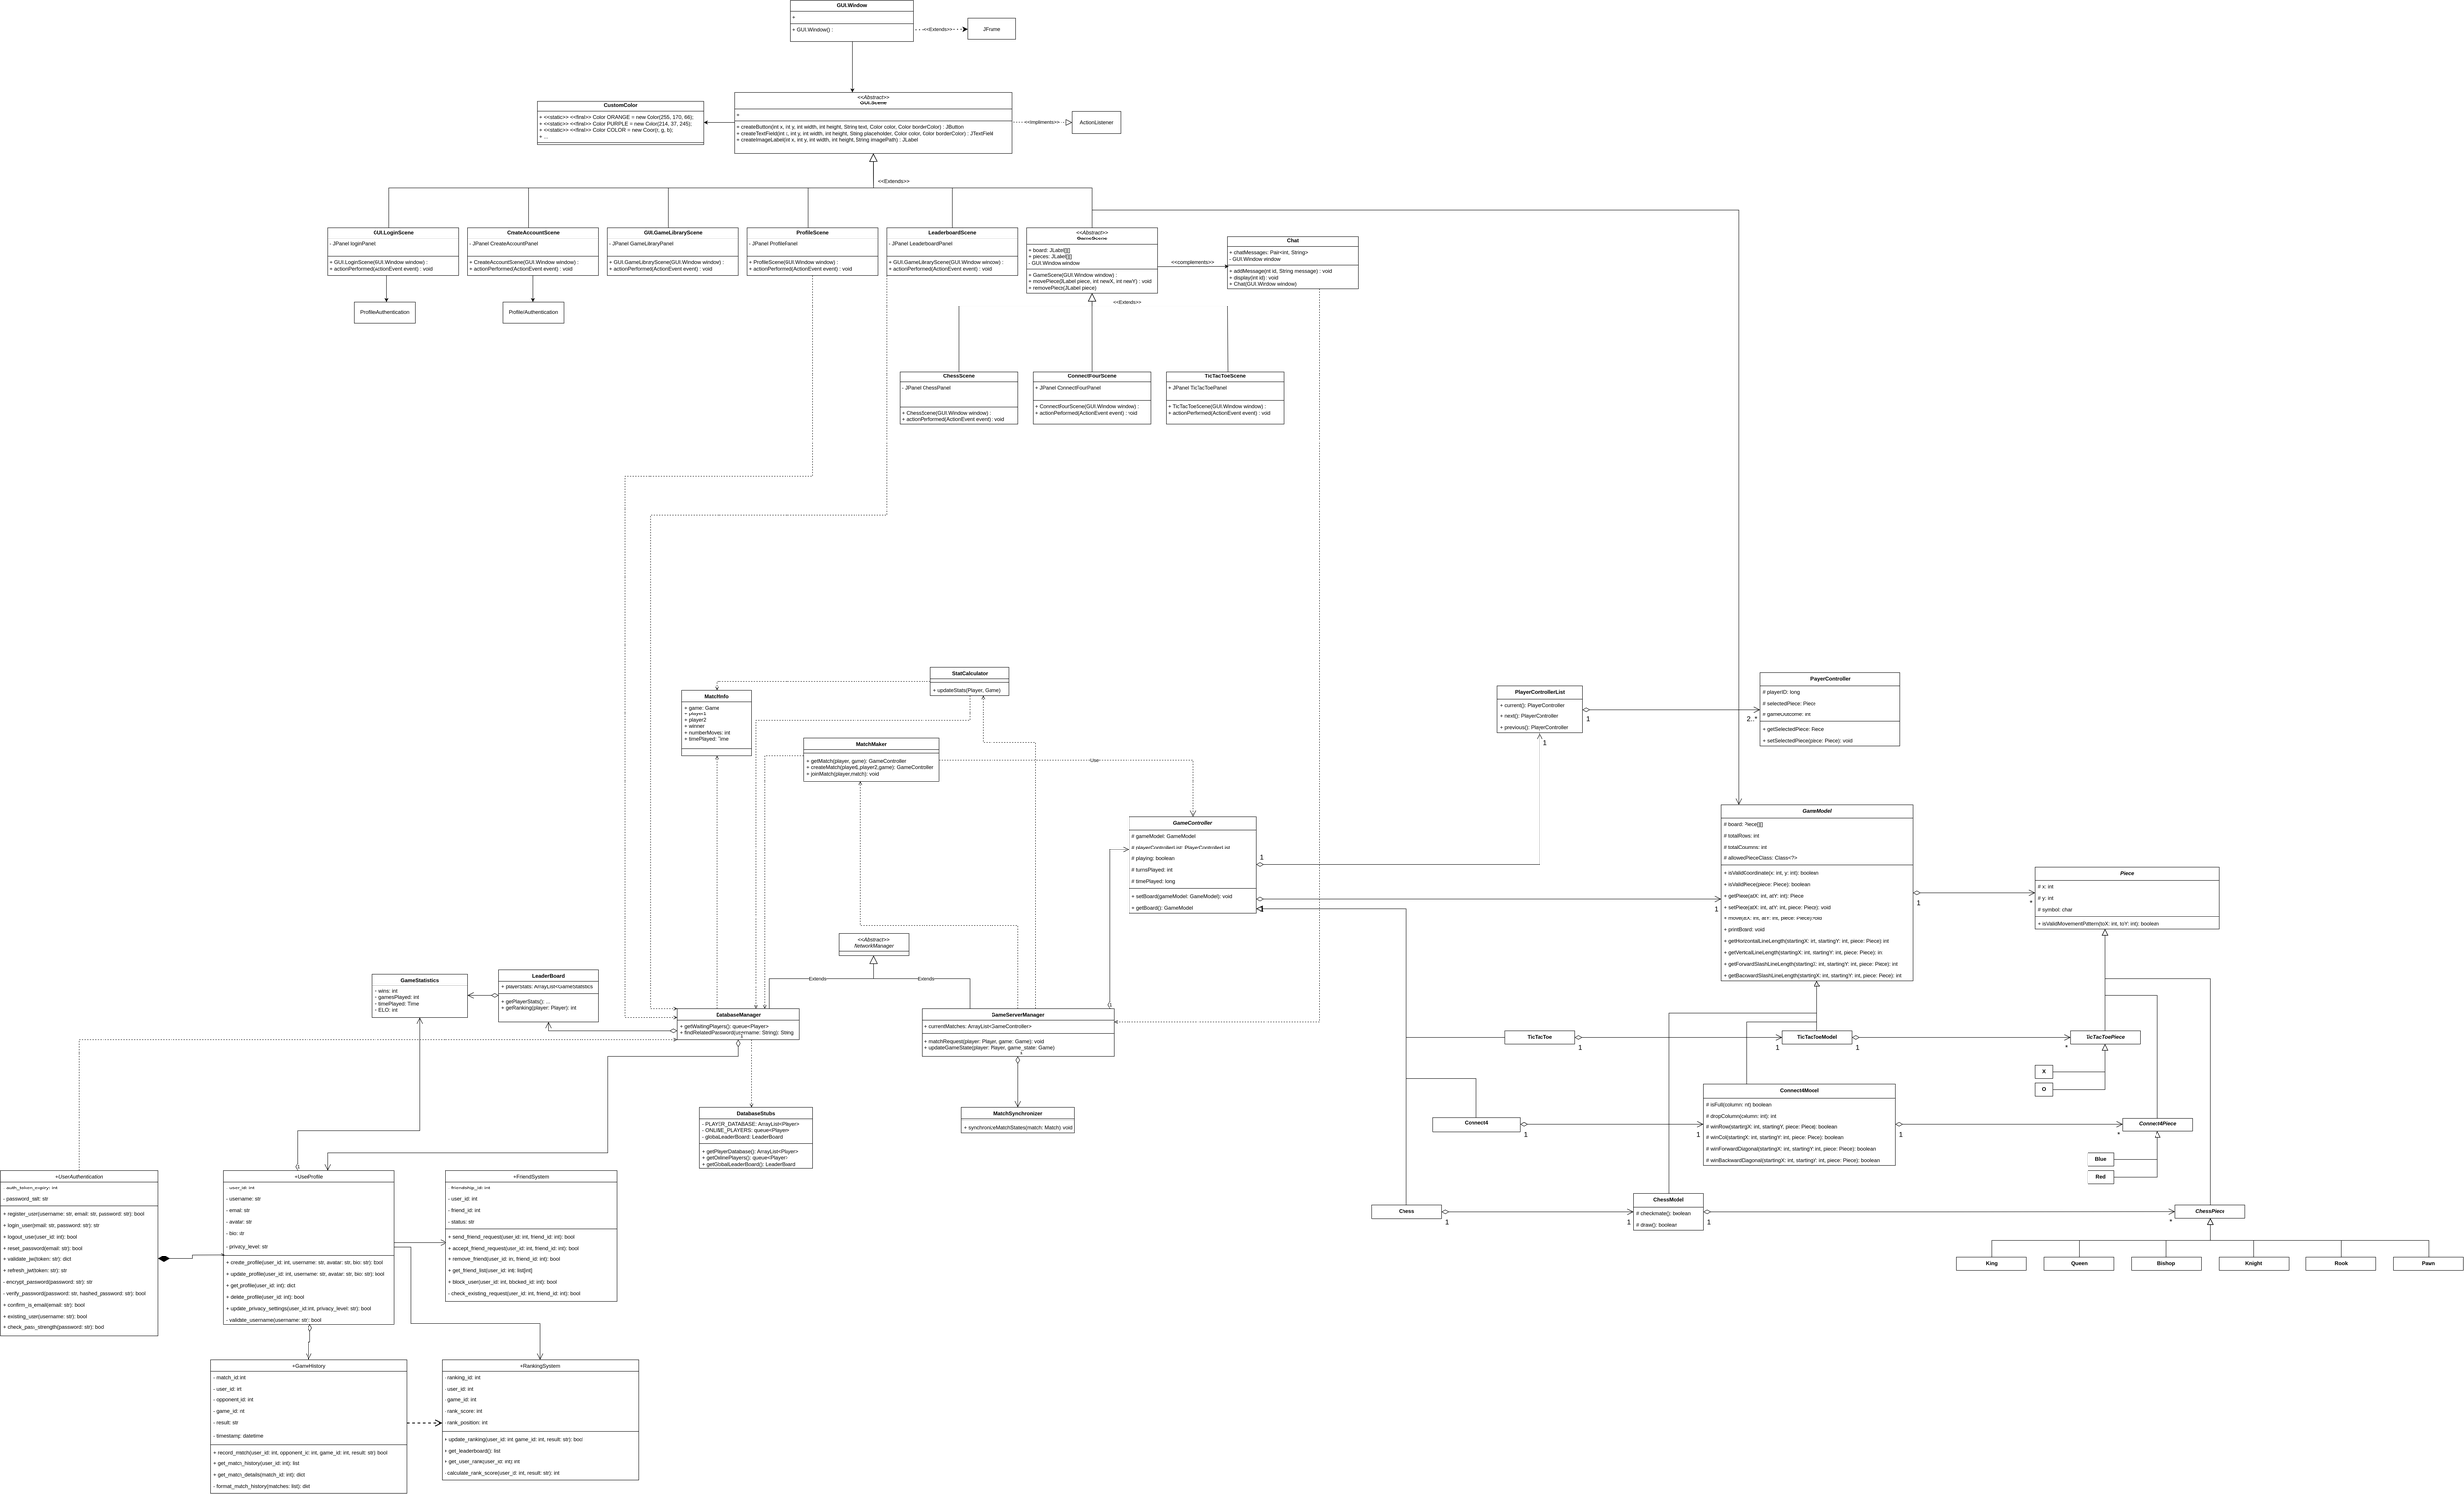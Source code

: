 <mxfile version="22.1.22" type="embed">
  <diagram id="C5RBs43oDa-KdzZeNtuy" name="Page-1">
    <mxGraphModel dx="2717" dy="3245" grid="1" gridSize="10" guides="1" tooltips="1" connect="1" arrows="1" fold="1" page="1" pageScale="1" pageWidth="827" pageHeight="1169" math="0" shadow="0">
      <root>
        <mxCell id="WIyWlLk6GJQsqaUBKTNV-0" />
        <mxCell id="WIyWlLk6GJQsqaUBKTNV-1" parent="WIyWlLk6GJQsqaUBKTNV-0" />
        <mxCell id="_u3z16vcht8zs6M7Djld-0" value="&lt;&lt;Abstract&gt;&gt;&#xa;NetworkManager" style="swimlane;fontStyle=2;align=center;verticalAlign=top;childLayout=stackLayout;horizontal=1;startSize=40;horizontalStack=0;resizeParent=1;resizeLast=0;collapsible=1;marginBottom=0;rounded=0;shadow=0;strokeWidth=1;" parent="WIyWlLk6GJQsqaUBKTNV-1" vertex="1">
          <mxGeometry x="370" y="298" width="160" height="50" as="geometry">
            <mxRectangle x="230" y="140" width="160" height="26" as="alternateBounds" />
          </mxGeometry>
        </mxCell>
        <mxCell id="_u3z16vcht8zs6M7Djld-1" value="DatabaseManager" style="swimlane;fontStyle=1;align=center;verticalAlign=top;childLayout=stackLayout;horizontal=1;startSize=26;horizontalStack=0;resizeParent=1;resizeParentMax=0;resizeLast=0;collapsible=1;marginBottom=0;whiteSpace=wrap;html=1;" parent="WIyWlLk6GJQsqaUBKTNV-1" vertex="1">
          <mxGeometry y="470" width="280" height="70" as="geometry" />
        </mxCell>
        <mxCell id="_u3z16vcht8zs6M7Djld-4" value="+ getWaitingPlayers(): queue&amp;lt;Player&amp;gt;&lt;div&gt;+ findRelatedPassword(username: String): String&lt;/div&gt;&lt;div&gt;&lt;br&gt;&lt;div&gt;&lt;br&gt;&lt;/div&gt;&lt;/div&gt;" style="text;strokeColor=none;fillColor=none;align=left;verticalAlign=top;spacingLeft=4;spacingRight=4;overflow=hidden;rotatable=0;points=[[0,0.5],[1,0.5]];portConstraint=eastwest;whiteSpace=wrap;html=1;" parent="_u3z16vcht8zs6M7Djld-1" vertex="1">
          <mxGeometry y="26" width="280" height="44" as="geometry" />
        </mxCell>
        <mxCell id="_u3z16vcht8zs6M7Djld-5" value="GameServerManager" style="swimlane;fontStyle=1;align=center;verticalAlign=top;childLayout=stackLayout;horizontal=1;startSize=26;horizontalStack=0;resizeParent=1;resizeParentMax=0;resizeLast=0;collapsible=1;marginBottom=0;whiteSpace=wrap;html=1;" parent="WIyWlLk6GJQsqaUBKTNV-1" vertex="1">
          <mxGeometry x="560" y="470" width="440" height="110" as="geometry" />
        </mxCell>
        <mxCell id="_u3z16vcht8zs6M7Djld-6" value="+ currentMatches: ArrayList&amp;lt;GameController&amp;gt;" style="text;strokeColor=none;fillColor=none;align=left;verticalAlign=top;spacingLeft=4;spacingRight=4;overflow=hidden;rotatable=0;points=[[0,0.5],[1,0.5]];portConstraint=eastwest;whiteSpace=wrap;html=1;" parent="_u3z16vcht8zs6M7Djld-5" vertex="1">
          <mxGeometry y="26" width="440" height="26" as="geometry" />
        </mxCell>
        <mxCell id="_u3z16vcht8zs6M7Djld-7" value="" style="line;strokeWidth=1;fillColor=none;align=left;verticalAlign=middle;spacingTop=-1;spacingLeft=3;spacingRight=3;rotatable=0;labelPosition=right;points=[];portConstraint=eastwest;strokeColor=inherit;" parent="_u3z16vcht8zs6M7Djld-5" vertex="1">
          <mxGeometry y="52" width="440" height="8" as="geometry" />
        </mxCell>
        <mxCell id="_u3z16vcht8zs6M7Djld-8" value="+ matchRequest(player: Player, game: Game): void&lt;div&gt;&lt;div&gt;+ updateGameState(player: Player, game_state: Game)&lt;/div&gt;&lt;div&gt;&lt;br&gt;&lt;/div&gt;&lt;/div&gt;" style="text;strokeColor=none;fillColor=none;align=left;verticalAlign=top;spacingLeft=4;spacingRight=4;overflow=hidden;rotatable=0;points=[[0,0.5],[1,0.5]];portConstraint=eastwest;whiteSpace=wrap;html=1;" parent="_u3z16vcht8zs6M7Djld-5" vertex="1">
          <mxGeometry y="60" width="440" height="50" as="geometry" />
        </mxCell>
        <mxCell id="_u3z16vcht8zs6M7Djld-14" value="DatabaseStubs" style="swimlane;fontStyle=1;align=center;verticalAlign=top;childLayout=stackLayout;horizontal=1;startSize=26;horizontalStack=0;resizeParent=1;resizeParentMax=0;resizeLast=0;collapsible=1;marginBottom=0;whiteSpace=wrap;html=1;" parent="WIyWlLk6GJQsqaUBKTNV-1" vertex="1">
          <mxGeometry x="50" y="695" width="260" height="140" as="geometry" />
        </mxCell>
        <mxCell id="_u3z16vcht8zs6M7Djld-15" value="&lt;div&gt;&lt;span style=&quot;background-color: transparent; color: light-dark(rgb(0, 0, 0), rgb(255, 255, 255));&quot;&gt;- PLAYER_DATABASE: ArrayList&amp;lt;Player&amp;gt;&lt;/span&gt;&lt;/div&gt;&lt;div&gt;- ONLINE_PLAYERS: queue&amp;lt;Player&amp;gt;&lt;/div&gt;&lt;div&gt;- globalLeaderBoard: LeaderBoard&lt;/div&gt;" style="text;strokeColor=none;fillColor=none;align=left;verticalAlign=top;spacingLeft=4;spacingRight=4;overflow=hidden;rotatable=0;points=[[0,0.5],[1,0.5]];portConstraint=eastwest;whiteSpace=wrap;html=1;" parent="_u3z16vcht8zs6M7Djld-14" vertex="1">
          <mxGeometry y="26" width="260" height="54" as="geometry" />
        </mxCell>
        <mxCell id="_u3z16vcht8zs6M7Djld-16" value="" style="line;strokeWidth=1;fillColor=none;align=left;verticalAlign=middle;spacingTop=-1;spacingLeft=3;spacingRight=3;rotatable=0;labelPosition=right;points=[];portConstraint=eastwest;strokeColor=inherit;" parent="_u3z16vcht8zs6M7Djld-14" vertex="1">
          <mxGeometry y="80" width="260" height="8" as="geometry" />
        </mxCell>
        <mxCell id="_u3z16vcht8zs6M7Djld-17" value="&lt;div&gt;+ getPlayerDatabase(): ArrayList&amp;lt;Player&amp;gt;&lt;/div&gt;&lt;div&gt;+ getOnlinePlayers(): queue&amp;lt;Player&amp;gt;&lt;br&gt;&lt;div&gt;+ getGlobalLeaderBoard(): LeaderBoard&lt;/div&gt;&lt;/div&gt;&lt;div&gt;&lt;br&gt;&lt;/div&gt;" style="text;strokeColor=none;fillColor=none;align=left;verticalAlign=top;spacingLeft=4;spacingRight=4;overflow=hidden;rotatable=0;points=[[0,0.5],[1,0.5]];portConstraint=eastwest;whiteSpace=wrap;html=1;" parent="_u3z16vcht8zs6M7Djld-14" vertex="1">
          <mxGeometry y="88" width="260" height="52" as="geometry" />
        </mxCell>
        <mxCell id="_u3z16vcht8zs6M7Djld-22" value="Extends" style="endArrow=block;endSize=16;endFill=0;html=1;rounded=0;exitX=0.75;exitY=0;exitDx=0;exitDy=0;entryX=0.5;entryY=1;entryDx=0;entryDy=0;" parent="WIyWlLk6GJQsqaUBKTNV-1" source="_u3z16vcht8zs6M7Djld-1" target="_u3z16vcht8zs6M7Djld-0" edge="1">
          <mxGeometry width="160" relative="1" as="geometry">
            <mxPoint x="300" y="480" as="sourcePoint" />
            <mxPoint x="460" y="480" as="targetPoint" />
            <Array as="points">
              <mxPoint x="210" y="400" />
              <mxPoint x="450" y="400" />
            </Array>
          </mxGeometry>
        </mxCell>
        <mxCell id="_u3z16vcht8zs6M7Djld-23" value="Extends" style="endArrow=block;endSize=16;endFill=0;html=1;rounded=0;exitX=0.25;exitY=0;exitDx=0;exitDy=0;entryX=0.5;entryY=1;entryDx=0;entryDy=0;" parent="WIyWlLk6GJQsqaUBKTNV-1" source="_u3z16vcht8zs6M7Djld-5" target="_u3z16vcht8zs6M7Djld-0" edge="1">
          <mxGeometry width="160" relative="1" as="geometry">
            <mxPoint x="450" y="450" as="sourcePoint" />
            <mxPoint x="610" y="450" as="targetPoint" />
            <Array as="points">
              <mxPoint x="670" y="400" />
              <mxPoint x="450" y="400" />
            </Array>
          </mxGeometry>
        </mxCell>
        <mxCell id="_u3z16vcht8zs6M7Djld-27" value="MatchSynchronizer" style="swimlane;fontStyle=1;align=center;verticalAlign=top;childLayout=stackLayout;horizontal=1;startSize=26;horizontalStack=0;resizeParent=1;resizeParentMax=0;resizeLast=0;collapsible=1;marginBottom=0;whiteSpace=wrap;html=1;" parent="WIyWlLk6GJQsqaUBKTNV-1" vertex="1">
          <mxGeometry x="650" y="695" width="260" height="60" as="geometry" />
        </mxCell>
        <mxCell id="_u3z16vcht8zs6M7Djld-28" value="" style="line;strokeWidth=1;fillColor=none;align=left;verticalAlign=middle;spacingTop=-1;spacingLeft=3;spacingRight=3;rotatable=0;labelPosition=right;points=[];portConstraint=eastwest;strokeColor=inherit;" parent="_u3z16vcht8zs6M7Djld-27" vertex="1">
          <mxGeometry y="26" width="260" height="8" as="geometry" />
        </mxCell>
        <mxCell id="_u3z16vcht8zs6M7Djld-29" value="+ synchronizeMatchStates(match: Match): void&lt;div&gt;&lt;br&gt;&lt;/div&gt;" style="text;strokeColor=none;fillColor=none;align=left;verticalAlign=top;spacingLeft=4;spacingRight=4;overflow=hidden;rotatable=0;points=[[0,0.5],[1,0.5]];portConstraint=eastwest;whiteSpace=wrap;html=1;" parent="_u3z16vcht8zs6M7Djld-27" vertex="1">
          <mxGeometry y="34" width="260" height="26" as="geometry" />
        </mxCell>
        <mxCell id="_u3z16vcht8zs6M7Djld-30" value="1" style="endArrow=open;html=1;endSize=12;startArrow=diamondThin;startSize=14;startFill=0;edgeStyle=orthogonalEdgeStyle;align=left;verticalAlign=bottom;rounded=0;entryX=0.5;entryY=0;entryDx=0;entryDy=0;" parent="WIyWlLk6GJQsqaUBKTNV-1" source="_u3z16vcht8zs6M7Djld-5" target="_u3z16vcht8zs6M7Djld-27" edge="1">
          <mxGeometry x="-1" y="3" relative="1" as="geometry">
            <mxPoint x="570" y="540" as="sourcePoint" />
            <mxPoint x="730" y="540" as="targetPoint" />
          </mxGeometry>
        </mxCell>
        <mxCell id="_u3z16vcht8zs6M7Djld-35" value="" style="endArrow=open;dashed=1;html=1;rounded=0;exitX=0.5;exitY=0;exitDx=0;exitDy=0;endFill=0;edgeStyle=orthogonalEdgeStyle;" parent="WIyWlLk6GJQsqaUBKTNV-1" source="_u3z16vcht8zs6M7Djld-5" target="_u3z16vcht8zs6M7Djld-55" edge="1">
          <mxGeometry width="50" height="50" relative="1" as="geometry">
            <mxPoint x="550" y="420" as="sourcePoint" />
            <mxPoint x="340" y="-320" as="targetPoint" />
            <Array as="points">
              <mxPoint x="780" y="280" />
              <mxPoint x="420" y="280" />
            </Array>
          </mxGeometry>
        </mxCell>
        <mxCell id="_u3z16vcht8zs6M7Djld-38" value="GameStatistics" style="swimlane;fontStyle=1;align=center;verticalAlign=top;childLayout=stackLayout;horizontal=1;startSize=26;horizontalStack=0;resizeParent=1;resizeParentMax=0;resizeLast=0;collapsible=1;marginBottom=0;whiteSpace=wrap;html=1;" parent="WIyWlLk6GJQsqaUBKTNV-1" vertex="1">
          <mxGeometry x="-700" y="390" width="220" height="100" as="geometry" />
        </mxCell>
        <mxCell id="_u3z16vcht8zs6M7Djld-39" value="+ wins: int&lt;br&gt;+ gamesPlayed: int&lt;br&gt;+ timePlayed: Time&lt;br&gt;+ ELO: int" style="text;strokeColor=none;fillColor=none;align=left;verticalAlign=top;spacingLeft=4;spacingRight=4;overflow=hidden;rotatable=0;points=[[0,0.5],[1,0.5]];portConstraint=eastwest;whiteSpace=wrap;html=1;" parent="_u3z16vcht8zs6M7Djld-38" vertex="1">
          <mxGeometry y="26" width="220" height="74" as="geometry" />
        </mxCell>
        <mxCell id="_u3z16vcht8zs6M7Djld-53" style="edgeStyle=orthogonalEdgeStyle;rounded=0;orthogonalLoop=1;jettySize=auto;html=1;dashed=1;endArrow=open;endFill=0;" parent="WIyWlLk6GJQsqaUBKTNV-1" source="_u3z16vcht8zs6M7Djld-1" target="_u3z16vcht8zs6M7Djld-59" edge="1">
          <mxGeometry relative="1" as="geometry">
            <Array as="points">
              <mxPoint x="90" y="180" />
              <mxPoint x="90" y="180" />
            </Array>
          </mxGeometry>
        </mxCell>
        <mxCell id="_u3z16vcht8zs6M7Djld-55" value="MatchMaker" style="swimlane;fontStyle=1;align=center;verticalAlign=top;childLayout=stackLayout;horizontal=1;startSize=26;horizontalStack=0;resizeParent=1;resizeParentMax=0;resizeLast=0;collapsible=1;marginBottom=0;whiteSpace=wrap;html=1;" parent="WIyWlLk6GJQsqaUBKTNV-1" vertex="1">
          <mxGeometry x="290" y="-150" width="310" height="100" as="geometry" />
        </mxCell>
        <mxCell id="_u3z16vcht8zs6M7Djld-56" value="&amp;nbsp;" style="text;strokeColor=none;fillColor=none;align=left;verticalAlign=top;spacingLeft=4;spacingRight=4;overflow=hidden;rotatable=0;points=[[0,0.5],[1,0.5]];portConstraint=eastwest;whiteSpace=wrap;html=1;" parent="_u3z16vcht8zs6M7Djld-55" vertex="1">
          <mxGeometry y="26" width="310" height="4" as="geometry" />
        </mxCell>
        <mxCell id="_u3z16vcht8zs6M7Djld-57" value="" style="line;strokeWidth=1;fillColor=none;align=left;verticalAlign=middle;spacingTop=-1;spacingLeft=3;spacingRight=3;rotatable=0;labelPosition=right;points=[];portConstraint=eastwest;strokeColor=inherit;" parent="_u3z16vcht8zs6M7Djld-55" vertex="1">
          <mxGeometry y="30" width="310" height="8" as="geometry" />
        </mxCell>
        <mxCell id="_u3z16vcht8zs6M7Djld-58" value="+ getMatch(player, game): GameController&lt;br&gt;+ createMatch(player1,player2,game): GameController&lt;br&gt;+ joinMatch(player,match): void" style="text;strokeColor=none;fillColor=none;align=left;verticalAlign=top;spacingLeft=4;spacingRight=4;overflow=hidden;rotatable=0;points=[[0,0.5],[1,0.5]];portConstraint=eastwest;whiteSpace=wrap;html=1;" parent="_u3z16vcht8zs6M7Djld-55" vertex="1">
          <mxGeometry y="38" width="310" height="62" as="geometry" />
        </mxCell>
        <mxCell id="_u3z16vcht8zs6M7Djld-59" value="MatchInfo" style="swimlane;fontStyle=1;align=center;verticalAlign=top;childLayout=stackLayout;horizontal=1;startSize=26;horizontalStack=0;resizeParent=1;resizeParentMax=0;resizeLast=0;collapsible=1;marginBottom=0;whiteSpace=wrap;html=1;" parent="WIyWlLk6GJQsqaUBKTNV-1" vertex="1">
          <mxGeometry x="10" y="-260" width="160" height="150" as="geometry" />
        </mxCell>
        <mxCell id="_u3z16vcht8zs6M7Djld-60" value="+ game: Game&lt;br&gt;+ player1&lt;br&gt;+ player2&lt;br&gt;+ winner&lt;br&gt;+ numberMoves: int&lt;br&gt;+ timePlayed: Time" style="text;strokeColor=none;fillColor=none;align=left;verticalAlign=top;spacingLeft=4;spacingRight=4;overflow=hidden;rotatable=0;points=[[0,0.5],[1,0.5]];portConstraint=eastwest;whiteSpace=wrap;html=1;" parent="_u3z16vcht8zs6M7Djld-59" vertex="1">
          <mxGeometry y="26" width="160" height="104" as="geometry" />
        </mxCell>
        <mxCell id="_u3z16vcht8zs6M7Djld-61" value="" style="line;strokeWidth=1;fillColor=none;align=left;verticalAlign=middle;spacingTop=-1;spacingLeft=3;spacingRight=3;rotatable=0;labelPosition=right;points=[];portConstraint=eastwest;strokeColor=inherit;" parent="_u3z16vcht8zs6M7Djld-59" vertex="1">
          <mxGeometry y="130" width="160" height="8" as="geometry" />
        </mxCell>
        <mxCell id="_u3z16vcht8zs6M7Djld-62" value="&amp;nbsp;" style="text;strokeColor=none;fillColor=none;align=left;verticalAlign=top;spacingLeft=4;spacingRight=4;overflow=hidden;rotatable=0;points=[[0,0.5],[1,0.5]];portConstraint=eastwest;whiteSpace=wrap;html=1;" parent="_u3z16vcht8zs6M7Djld-59" vertex="1">
          <mxGeometry y="138" width="160" height="12" as="geometry" />
        </mxCell>
        <mxCell id="_u3z16vcht8zs6M7Djld-63" style="edgeStyle=orthogonalEdgeStyle;shape=connector;rounded=0;orthogonalLoop=1;jettySize=auto;html=1;dashed=1;labelBackgroundColor=default;strokeColor=default;align=center;verticalAlign=middle;fontFamily=Helvetica;fontSize=11;fontColor=default;endArrow=open;endFill=0;" parent="WIyWlLk6GJQsqaUBKTNV-1" source="_u3z16vcht8zs6M7Djld-65" target="_u3z16vcht8zs6M7Djld-59" edge="1">
          <mxGeometry relative="1" as="geometry">
            <mxPoint x="419" y="-50" as="targetPoint" />
            <mxPoint x="620" y="-110" as="sourcePoint" />
            <Array as="points">
              <mxPoint x="400" y="-280" />
              <mxPoint x="400" y="-280" />
            </Array>
          </mxGeometry>
        </mxCell>
        <mxCell id="_u3z16vcht8zs6M7Djld-64" style="edgeStyle=orthogonalEdgeStyle;rounded=0;orthogonalLoop=1;jettySize=auto;html=1;endArrow=open;endFill=0;dashed=1;" parent="WIyWlLk6GJQsqaUBKTNV-1" source="_u3z16vcht8zs6M7Djld-65" target="_u3z16vcht8zs6M7Djld-1" edge="1">
          <mxGeometry relative="1" as="geometry">
            <Array as="points">
              <mxPoint x="670" y="-190" />
              <mxPoint x="180" y="-190" />
            </Array>
          </mxGeometry>
        </mxCell>
        <mxCell id="_u3z16vcht8zs6M7Djld-65" value="StatCalculator" style="swimlane;fontStyle=1;align=center;verticalAlign=top;childLayout=stackLayout;horizontal=1;startSize=26;horizontalStack=0;resizeParent=1;resizeParentMax=0;resizeLast=0;collapsible=1;marginBottom=0;whiteSpace=wrap;html=1;" parent="WIyWlLk6GJQsqaUBKTNV-1" vertex="1">
          <mxGeometry x="580" y="-312" width="180" height="64" as="geometry" />
        </mxCell>
        <mxCell id="_u3z16vcht8zs6M7Djld-66" value="&amp;nbsp;" style="text;strokeColor=none;fillColor=none;align=left;verticalAlign=top;spacingLeft=4;spacingRight=4;overflow=hidden;rotatable=0;points=[[0,0.5],[1,0.5]];portConstraint=eastwest;whiteSpace=wrap;html=1;" parent="_u3z16vcht8zs6M7Djld-65" vertex="1">
          <mxGeometry y="26" width="180" height="4" as="geometry" />
        </mxCell>
        <mxCell id="_u3z16vcht8zs6M7Djld-67" value="" style="line;strokeWidth=1;fillColor=none;align=left;verticalAlign=middle;spacingTop=-1;spacingLeft=3;spacingRight=3;rotatable=0;labelPosition=right;points=[];portConstraint=eastwest;strokeColor=inherit;" parent="_u3z16vcht8zs6M7Djld-65" vertex="1">
          <mxGeometry y="30" width="180" height="8" as="geometry" />
        </mxCell>
        <mxCell id="_u3z16vcht8zs6M7Djld-68" value="+ updateStats(Player, Game)" style="text;strokeColor=none;fillColor=none;align=left;verticalAlign=top;spacingLeft=4;spacingRight=4;overflow=hidden;rotatable=0;points=[[0,0.5],[1,0.5]];portConstraint=eastwest;whiteSpace=wrap;html=1;" parent="_u3z16vcht8zs6M7Djld-65" vertex="1">
          <mxGeometry y="38" width="180" height="26" as="geometry" />
        </mxCell>
        <mxCell id="_u3z16vcht8zs6M7Djld-69" style="edgeStyle=orthogonalEdgeStyle;rounded=0;orthogonalLoop=1;jettySize=auto;html=1;endArrow=open;endFill=0;dashed=1;" parent="WIyWlLk6GJQsqaUBKTNV-1" source="_u3z16vcht8zs6M7Djld-55" target="_u3z16vcht8zs6M7Djld-1" edge="1">
          <mxGeometry relative="1" as="geometry">
            <Array as="points">
              <mxPoint x="200" y="-110" />
            </Array>
            <mxPoint x="400" y="-280" as="sourcePoint" />
            <mxPoint x="520" y="-330" as="targetPoint" />
          </mxGeometry>
        </mxCell>
        <mxCell id="_u3z16vcht8zs6M7Djld-72" style="edgeStyle=orthogonalEdgeStyle;rounded=0;orthogonalLoop=1;jettySize=auto;html=1;endArrow=open;endFill=0;dashed=1;" parent="WIyWlLk6GJQsqaUBKTNV-1" source="_u3z16vcht8zs6M7Djld-5" target="_u3z16vcht8zs6M7Djld-65" edge="1">
          <mxGeometry relative="1" as="geometry">
            <Array as="points">
              <mxPoint x="820" y="-140" />
              <mxPoint x="700" y="-140" />
            </Array>
            <mxPoint x="500" y="-108" as="sourcePoint" />
            <mxPoint x="590" y="-238" as="targetPoint" />
          </mxGeometry>
        </mxCell>
        <mxCell id="_u3z16vcht8zs6M7Djld-126" value="JFrame" style="html=1;whiteSpace=wrap;" parent="WIyWlLk6GJQsqaUBKTNV-1" vertex="1">
          <mxGeometry x="665" y="-1800" width="110" height="50" as="geometry" />
        </mxCell>
        <mxCell id="_u3z16vcht8zs6M7Djld-127" value="ActionListener" style="html=1;whiteSpace=wrap;" parent="WIyWlLk6GJQsqaUBKTNV-1" vertex="1">
          <mxGeometry x="905" y="-1585" width="110" height="50" as="geometry" />
        </mxCell>
        <mxCell id="_u3z16vcht8zs6M7Djld-128" style="edgeStyle=orthogonalEdgeStyle;rounded=0;orthogonalLoop=1;jettySize=auto;html=1;entryX=1;entryY=0.5;entryDx=0;entryDy=0;" parent="WIyWlLk6GJQsqaUBKTNV-1" source="_u3z16vcht8zs6M7Djld-129" target="_u3z16vcht8zs6M7Djld-145" edge="1">
          <mxGeometry relative="1" as="geometry" />
        </mxCell>
        <mxCell id="_u3z16vcht8zs6M7Djld-129" value="&lt;p style=&quot;margin:0px;margin-top:4px;text-align:center;&quot;&gt;&lt;i&gt;&amp;lt;&amp;lt;Abstract&amp;gt;&amp;gt;&lt;/i&gt;&lt;br&gt;&lt;b&gt;GUI.Scene&lt;/b&gt;&lt;/p&gt;&lt;hr size=&quot;1&quot; style=&quot;border-style:solid;&quot;&gt;&lt;p style=&quot;margin:0px;margin-left:4px;&quot;&gt;+&amp;nbsp;&lt;/p&gt;&lt;hr size=&quot;1&quot; style=&quot;border-style:solid;&quot;&gt;&lt;p style=&quot;margin:0px;margin-left:4px;&quot;&gt;+ createButton(int x, int y, int width, int height, String text, Color color, Color borderColor) : JButton&lt;br&gt;&lt;/p&gt;&lt;p style=&quot;margin:0px;margin-left:4px;&quot;&gt;+ createTextField(int x, int y, int width, int height, String placeholder, Color color, Color borderColor) : JTextField&lt;/p&gt;&lt;p style=&quot;margin:0px;margin-left:4px;&quot;&gt;+ createImageLabel(int x, int y, int width, int height, String imagePath) : JLabel&lt;/p&gt;&lt;div&gt;&lt;br&gt;&lt;/div&gt;" style="verticalAlign=top;align=left;overflow=fill;html=1;whiteSpace=wrap;" parent="WIyWlLk6GJQsqaUBKTNV-1" vertex="1">
          <mxGeometry x="132" y="-1630" width="635" height="140" as="geometry" />
        </mxCell>
        <mxCell id="_u3z16vcht8zs6M7Djld-130" style="edgeStyle=orthogonalEdgeStyle;rounded=0;orthogonalLoop=1;jettySize=auto;html=1;" parent="WIyWlLk6GJQsqaUBKTNV-1" source="_u3z16vcht8zs6M7Djld-131" target="_u3z16vcht8zs6M7Djld-129" edge="1">
          <mxGeometry relative="1" as="geometry">
            <Array as="points">
              <mxPoint x="400" y="-1740" />
              <mxPoint x="400" y="-1740" />
            </Array>
          </mxGeometry>
        </mxCell>
        <mxCell id="_u3z16vcht8zs6M7Djld-131" value="&lt;p style=&quot;margin:0px;margin-top:4px;text-align:center;&quot;&gt;&lt;span style=&quot;font-weight: 700;&quot;&gt;GUI.Window&lt;/span&gt;&lt;/p&gt;&lt;hr size=&quot;1&quot; style=&quot;border-style:solid;&quot;&gt;&lt;p style=&quot;margin:0px;margin-left:4px;&quot;&gt;+&amp;nbsp;&lt;/p&gt;&lt;hr size=&quot;1&quot; style=&quot;border-style:solid;&quot;&gt;&lt;p style=&quot;margin:0px;margin-left:4px;&quot;&gt;+ GUI.Window() :&lt;/p&gt;&lt;div&gt;&lt;span style=&quot;background-color: transparent; color: light-dark(rgb(0, 0, 0), rgb(255, 255, 255));&quot;&gt;&lt;br&gt;&lt;/span&gt;&lt;/div&gt;&lt;p style=&quot;margin:0px;margin-left:4px;&quot;&gt;&lt;br&gt;&lt;/p&gt;" style="verticalAlign=top;align=left;overflow=fill;html=1;whiteSpace=wrap;" parent="WIyWlLk6GJQsqaUBKTNV-1" vertex="1">
          <mxGeometry x="260" y="-1840" width="280" height="95" as="geometry" />
        </mxCell>
        <mxCell id="_u3z16vcht8zs6M7Djld-132" value="&lt;p style=&quot;margin:0px;margin-top:4px;text-align:center;&quot;&gt;&lt;span style=&quot;font-weight: 700;&quot;&gt;CreateAccountScene&lt;/span&gt;&lt;/p&gt;&lt;hr size=&quot;1&quot; style=&quot;border-style:solid;&quot;&gt;&lt;p style=&quot;margin:0px;margin-left:4px;&quot;&gt;- JPanel CreateAccountPanel&lt;/p&gt;&lt;div&gt;&lt;br&gt;&lt;/div&gt;&lt;hr size=&quot;1&quot; style=&quot;border-style:solid;&quot;&gt;&lt;p style=&quot;margin:0px;margin-left:4px;&quot;&gt;+ CreateAccountScene(GUI.Window window)&lt;span style=&quot;background-color: transparent; color: light-dark(rgb(0, 0, 0), rgb(255, 255, 255));&quot;&gt;&amp;nbsp;&lt;/span&gt;&lt;span style=&quot;background-color: transparent; color: light-dark(rgb(0, 0, 0), rgb(255, 255, 255));&quot;&gt;:&lt;/span&gt;&lt;/p&gt;&lt;p style=&quot;margin:0px;margin-left:4px;&quot;&gt;&lt;span style=&quot;background-color: transparent; color: light-dark(rgb(0, 0, 0), rgb(255, 255, 255));&quot;&gt;+ actionPerformed(ActionEvent event) : void&lt;/span&gt;&lt;/p&gt;&lt;p style=&quot;margin:0px;margin-left:4px;&quot;&gt;&lt;br&gt;&lt;/p&gt;" style="verticalAlign=top;align=left;overflow=fill;html=1;whiteSpace=wrap;" parent="WIyWlLk6GJQsqaUBKTNV-1" vertex="1">
          <mxGeometry x="-480" y="-1320" width="300" height="110" as="geometry" />
        </mxCell>
        <mxCell id="_u3z16vcht8zs6M7Djld-133" value="&lt;p style=&quot;margin:0px;margin-top:4px;text-align:center;&quot;&gt;&lt;b&gt;GUI.LoginScene&lt;/b&gt;&lt;/p&gt;&lt;hr size=&quot;1&quot; style=&quot;border-style:solid;&quot;&gt;&lt;p style=&quot;margin:0px;margin-left:4px;&quot;&gt;- JPanel&amp;nbsp;loginPanel;&lt;/p&gt;&lt;div&gt;&lt;br&gt;&lt;/div&gt;&lt;hr size=&quot;1&quot; style=&quot;border-style:solid;&quot;&gt;&lt;p style=&quot;margin:0px;margin-left:4px;&quot;&gt;+&amp;nbsp;&lt;span style=&quot;background-color: transparent;&quot;&gt;GUI.LoginScene(GUI.Window window)&lt;/span&gt;&lt;span style=&quot;background-color: transparent; color: light-dark(rgb(0, 0, 0), rgb(255, 255, 255));&quot;&gt;&amp;nbsp;&lt;/span&gt;&lt;span style=&quot;background-color: transparent; color: light-dark(rgb(0, 0, 0), rgb(255, 255, 255));&quot;&gt;:&lt;/span&gt;&lt;/p&gt;&lt;p style=&quot;margin:0px;margin-left:4px;&quot;&gt;&lt;span style=&quot;background-color: transparent; color: light-dark(rgb(0, 0, 0), rgb(255, 255, 255));&quot;&gt;+ actionPerformed(ActionEvent event) : void&lt;/span&gt;&lt;/p&gt;&lt;p style=&quot;margin:0px;margin-left:4px;&quot;&gt;&lt;br&gt;&lt;/p&gt;" style="verticalAlign=top;align=left;overflow=fill;html=1;whiteSpace=wrap;" parent="WIyWlLk6GJQsqaUBKTNV-1" vertex="1">
          <mxGeometry x="-800" y="-1320" width="300" height="110" as="geometry" />
        </mxCell>
        <mxCell id="_u3z16vcht8zs6M7Djld-134" value="&lt;p style=&quot;margin:0px;margin-top:4px;text-align:center;&quot;&gt;&lt;span style=&quot;font-weight: 700;&quot;&gt;GUI.GameLibraryScene&lt;/span&gt;&lt;/p&gt;&lt;hr size=&quot;1&quot; style=&quot;border-style:solid;&quot;&gt;&lt;p style=&quot;margin:0px;margin-left:4px;&quot;&gt;- JPanel GameLibraryPanel&lt;/p&gt;&lt;div&gt;&lt;br&gt;&lt;/div&gt;&lt;hr size=&quot;1&quot; style=&quot;border-style:solid;&quot;&gt;&lt;p style=&quot;margin:0px;margin-left:4px;&quot;&gt;+ GUI.GameLibraryScene(GUI.Window window)&lt;span style=&quot;background-color: transparent; color: light-dark(rgb(0, 0, 0), rgb(255, 255, 255));&quot;&gt;&amp;nbsp;&lt;/span&gt;&lt;span style=&quot;background-color: transparent; color: light-dark(rgb(0, 0, 0), rgb(255, 255, 255));&quot;&gt;:&lt;/span&gt;&lt;/p&gt;&lt;p style=&quot;margin:0px;margin-left:4px;&quot;&gt;&lt;span style=&quot;background-color: transparent; color: light-dark(rgb(0, 0, 0), rgb(255, 255, 255));&quot;&gt;+ actionPerformed(ActionEvent event) : void&lt;/span&gt;&lt;/p&gt;&lt;p style=&quot;margin:0px;margin-left:4px;&quot;&gt;&lt;br&gt;&lt;/p&gt;" style="verticalAlign=top;align=left;overflow=fill;html=1;whiteSpace=wrap;" parent="WIyWlLk6GJQsqaUBKTNV-1" vertex="1">
          <mxGeometry x="-160" y="-1320" width="300" height="110" as="geometry" />
        </mxCell>
        <mxCell id="_u3z16vcht8zs6M7Djld-136" value="&lt;p style=&quot;margin:0px;margin-top:4px;text-align:center;&quot;&gt;&lt;span style=&quot;font-weight: 700;&quot;&gt;ChessScene&lt;/span&gt;&lt;/p&gt;&lt;hr size=&quot;1&quot; style=&quot;border-style:solid;&quot;&gt;&lt;p style=&quot;margin:0px;margin-left:4px;&quot;&gt;-&amp;nbsp;&lt;span style=&quot;background-color: transparent; color: light-dark(rgb(0, 0, 0), rgb(255, 255, 255));&quot;&gt;JPanel ChessPanel&lt;/span&gt;&lt;/p&gt;&lt;p style=&quot;margin: 0px 0px 0px 4px;&quot;&gt;&lt;br&gt;&lt;/p&gt;&lt;div&gt;&lt;br&gt;&lt;/div&gt;&lt;hr size=&quot;1&quot; style=&quot;border-style:solid;&quot;&gt;&lt;p style=&quot;margin: 0px 0px 0px 4px;&quot;&gt;+&amp;nbsp;&lt;span style=&quot;background-color: transparent;&quot;&gt;ChessScene(&lt;/span&gt;&lt;span style=&quot;background-color: transparent; color: light-dark(rgb(0, 0, 0), rgb(255, 255, 255));&quot;&gt;GUI.Window window&lt;/span&gt;&lt;span style=&quot;background-color: transparent; color: light-dark(rgb(0, 0, 0), rgb(255, 255, 255));&quot;&gt;) :&lt;/span&gt;&lt;/p&gt;&lt;p style=&quot;margin: 0px 0px 0px 4px;&quot;&gt;&lt;span style=&quot;background-color: transparent; color: light-dark(rgb(0, 0, 0), rgb(255, 255, 255));&quot;&gt;+ actionPerformed(ActionEvent event) : void&lt;/span&gt;&lt;/p&gt;" style="verticalAlign=top;align=left;overflow=fill;html=1;whiteSpace=wrap;" parent="WIyWlLk6GJQsqaUBKTNV-1" vertex="1">
          <mxGeometry x="510" y="-990" width="270" height="120" as="geometry" />
        </mxCell>
        <mxCell id="_u3z16vcht8zs6M7Djld-138" value="&lt;p style=&quot;margin:0px;margin-top:4px;text-align:center;&quot;&gt;&lt;span style=&quot;font-weight: 700;&quot;&gt;TicTacToeScene&lt;/span&gt;&lt;/p&gt;&lt;hr size=&quot;1&quot; style=&quot;border-style:solid;&quot;&gt;&lt;p style=&quot;margin:0px;margin-left:4px;&quot;&gt;+ JPanel TicTacToePanel&lt;/p&gt;&lt;div&gt;&lt;br&gt;&lt;/div&gt;&lt;hr size=&quot;1&quot; style=&quot;border-style:solid;&quot;&gt;&lt;p style=&quot;margin: 0px 0px 0px 4px;&quot;&gt;+ TicTacToeScene&lt;span style=&quot;background-color: transparent;&quot;&gt;(&lt;/span&gt;&lt;span style=&quot;background-color: transparent; color: light-dark(rgb(0, 0, 0), rgb(255, 255, 255));&quot;&gt;GUI.Window window&lt;/span&gt;&lt;span style=&quot;background-color: transparent; color: light-dark(rgb(0, 0, 0), rgb(255, 255, 255));&quot;&gt;)&lt;/span&gt;&lt;span style=&quot;background-color: transparent; color: light-dark(rgb(0, 0, 0), rgb(255, 255, 255));&quot;&gt;&amp;nbsp;&lt;/span&gt;&lt;span style=&quot;background-color: transparent; color: light-dark(rgb(0, 0, 0), rgb(255, 255, 255));&quot;&gt;:&lt;/span&gt;&lt;/p&gt;&lt;p style=&quot;margin: 0px 0px 0px 4px;&quot;&gt;&lt;span style=&quot;background-color: transparent; color: light-dark(rgb(0, 0, 0), rgb(255, 255, 255));&quot;&gt;+ actionPerformed(ActionEvent event) : void&lt;/span&gt;&lt;/p&gt;" style="verticalAlign=top;align=left;overflow=fill;html=1;whiteSpace=wrap;" parent="WIyWlLk6GJQsqaUBKTNV-1" vertex="1">
          <mxGeometry x="1120" y="-990" width="270" height="120" as="geometry" />
        </mxCell>
        <mxCell id="_u3z16vcht8zs6M7Djld-140" value="&lt;p style=&quot;margin:0px;margin-top:4px;text-align:center;&quot;&gt;&lt;span style=&quot;font-weight: 700;&quot;&gt;ConnectFourScene&lt;/span&gt;&lt;/p&gt;&lt;hr size=&quot;1&quot; style=&quot;border-style:solid;&quot;&gt;&lt;p style=&quot;margin:0px;margin-left:4px;&quot;&gt;+&amp;nbsp;&lt;span style=&quot;background-color: transparent; color: light-dark(rgb(0, 0, 0), rgb(255, 255, 255));&quot;&gt;JPanel ConnectFourPanel&lt;/span&gt;&lt;/p&gt;&lt;p style=&quot;margin:0px;margin-left:4px;&quot;&gt;&lt;br&gt;&lt;/p&gt;&lt;hr size=&quot;1&quot; style=&quot;border-style:solid;&quot;&gt;&lt;p style=&quot;margin: 0px 0px 0px 4px;&quot;&gt;+&amp;nbsp;&lt;span style=&quot;background-color: transparent;&quot;&gt;ConnectFourScene(&lt;/span&gt;&lt;span style=&quot;background-color: transparent; color: light-dark(rgb(0, 0, 0), rgb(255, 255, 255));&quot;&gt;GUI.Window window&lt;/span&gt;&lt;span style=&quot;background-color: transparent; color: light-dark(rgb(0, 0, 0), rgb(255, 255, 255));&quot;&gt;)&lt;/span&gt;&lt;span style=&quot;background-color: transparent; color: light-dark(rgb(0, 0, 0), rgb(255, 255, 255));&quot;&gt;&amp;nbsp;&lt;/span&gt;&lt;span style=&quot;background-color: transparent; color: light-dark(rgb(0, 0, 0), rgb(255, 255, 255));&quot;&gt;:&lt;/span&gt;&lt;/p&gt;&lt;p style=&quot;margin: 0px 0px 0px 4px;&quot;&gt;&lt;span style=&quot;background-color: transparent; color: light-dark(rgb(0, 0, 0), rgb(255, 255, 255));&quot;&gt;+ actionPerformed(ActionEvent event) : void&lt;/span&gt;&lt;/p&gt;" style="verticalAlign=top;align=left;overflow=fill;html=1;whiteSpace=wrap;" parent="WIyWlLk6GJQsqaUBKTNV-1" vertex="1">
          <mxGeometry x="815" y="-990" width="270" height="120" as="geometry" />
        </mxCell>
        <mxCell id="_u3z16vcht8zs6M7Djld-141" value="&lt;p style=&quot;margin:0px;margin-top:4px;text-align:center;&quot;&gt;&lt;span style=&quot;font-weight: 700;&quot;&gt;ProfileScene&lt;/span&gt;&lt;/p&gt;&lt;hr size=&quot;1&quot; style=&quot;border-style:solid;&quot;&gt;&lt;p style=&quot;margin:0px;margin-left:4px;&quot;&gt;- JPanel ProfilePanel&lt;/p&gt;&lt;p style=&quot;margin:0px;margin-left:4px;&quot;&gt;&lt;br&gt;&lt;/p&gt;&lt;hr size=&quot;1&quot; style=&quot;border-style:solid;&quot;&gt;&lt;p style=&quot;margin:0px;margin-left:4px;&quot;&gt;+ ProfileScene(GUI.Window window)&lt;span style=&quot;background-color: transparent; color: light-dark(rgb(0, 0, 0), rgb(255, 255, 255));&quot;&gt;&amp;nbsp;&lt;/span&gt;&lt;span style=&quot;background-color: transparent; color: light-dark(rgb(0, 0, 0), rgb(255, 255, 255));&quot;&gt;:&lt;/span&gt;&lt;/p&gt;&lt;p style=&quot;margin:0px;margin-left:4px;&quot;&gt;+&amp;nbsp;&lt;span style=&quot;background-color: transparent; color: light-dark(rgb(0, 0, 0), rgb(255, 255, 255));&quot;&gt;actionPerformed(ActionEvent event) : void&lt;/span&gt;&lt;/p&gt;&lt;p style=&quot;margin:0px;margin-left:4px;&quot;&gt;&lt;br&gt;&lt;/p&gt;" style="verticalAlign=top;align=left;overflow=fill;html=1;whiteSpace=wrap;" parent="WIyWlLk6GJQsqaUBKTNV-1" vertex="1">
          <mxGeometry x="160" y="-1320" width="300" height="110" as="geometry" />
        </mxCell>
        <mxCell id="_u3z16vcht8zs6M7Djld-143" value="&lt;p style=&quot;margin:0px;margin-top:4px;text-align:center;&quot;&gt;&lt;b&gt;LeaderboardScene&lt;/b&gt;&lt;/p&gt;&lt;hr size=&quot;1&quot; style=&quot;border-style:solid;&quot;&gt;&lt;p style=&quot;margin:0px;margin-left:4px;&quot;&gt;- JPanel LeaderboardPanel&amp;nbsp;&lt;/p&gt;&lt;p style=&quot;margin:0px;margin-left:4px;&quot;&gt;&lt;br&gt;&lt;/p&gt;&lt;hr size=&quot;1&quot; style=&quot;border-style:solid;&quot;&gt;&lt;p style=&quot;margin:0px;margin-left:4px;&quot;&gt;+ GUI.GameLibraryScene(GUI.Window window) :&lt;/p&gt;&lt;p style=&quot;margin:0px;margin-left:4px;&quot;&gt;+&amp;nbsp;&lt;span style=&quot;background-color: transparent; color: light-dark(rgb(0, 0, 0), rgb(255, 255, 255));&quot;&gt;actionPerformed(ActionEvent event) : void&lt;/span&gt;&lt;/p&gt;" style="verticalAlign=top;align=left;overflow=fill;html=1;whiteSpace=wrap;" parent="WIyWlLk6GJQsqaUBKTNV-1" vertex="1">
          <mxGeometry x="480" y="-1320" width="300" height="110" as="geometry" />
        </mxCell>
        <mxCell id="_u3z16vcht8zs6M7Djld-144" value="&lt;p style=&quot;margin:0px;margin-top:4px;text-align:center;&quot;&gt;&lt;i&gt;&amp;lt;&amp;lt;Abstract&amp;gt;&amp;gt;&lt;/i&gt;&lt;br&gt;&lt;b&gt;GameScene&lt;/b&gt;&lt;/p&gt;&lt;hr size=&quot;1&quot; style=&quot;border-style:solid;&quot;&gt;&lt;p style=&quot;margin:0px;margin-left:4px;&quot;&gt;+ board: JLabel[][]&lt;/p&gt;&lt;p style=&quot;margin:0px;margin-left:4px;&quot;&gt;+ pieces: JLabel[][]&lt;/p&gt;&lt;p style=&quot;margin:0px;margin-left:4px;&quot;&gt;- GUI.Window window&lt;/p&gt;&lt;hr size=&quot;1&quot; style=&quot;border-style:solid;&quot;&gt;&lt;p style=&quot;margin:0px;margin-left:4px;&quot;&gt;+ GameScene(GUI.Window window) :&lt;/p&gt;&lt;p style=&quot;margin:0px;margin-left:4px;&quot;&gt;+ movePiece(JLabel piece, int newX, int newY) : void&lt;/p&gt;&lt;p style=&quot;margin:0px;margin-left:4px;&quot;&gt;+ removePiece(JLabel piece)&lt;/p&gt;" style="verticalAlign=top;align=left;overflow=fill;html=1;whiteSpace=wrap;" parent="WIyWlLk6GJQsqaUBKTNV-1" vertex="1">
          <mxGeometry x="800" y="-1320" width="300" height="150" as="geometry" />
        </mxCell>
        <mxCell id="_u3z16vcht8zs6M7Djld-145" value="&lt;p style=&quot;margin:0px;margin-top:4px;text-align:center;&quot;&gt;&lt;b&gt;CustomColor&lt;/b&gt;&lt;/p&gt;&lt;hr size=&quot;1&quot; style=&quot;border-style:solid;&quot;&gt;&lt;p style=&quot;margin: 0px 0px 0px 4px;&quot;&gt;+ &amp;lt;&amp;lt;static&amp;gt;&amp;gt; &amp;lt;&amp;lt;final&amp;gt;&amp;gt; Color ORANGE = new Color(255, 170, 66);&lt;/p&gt;&lt;p style=&quot;margin: 0px 0px 0px 4px;&quot;&gt;+ &amp;lt;&amp;lt;static&amp;gt;&amp;gt; &amp;lt;&amp;lt;final&amp;gt;&amp;gt;&amp;nbsp;Color PURPLE = new Color(214, 37, 245);&lt;/p&gt;&lt;p style=&quot;margin: 0px 0px 0px 4px;&quot;&gt;+&amp;nbsp;&lt;span style=&quot;background-color: transparent; color: light-dark(rgb(0, 0, 0), rgb(255, 255, 255));&quot;&gt;&amp;lt;&amp;lt;static&amp;gt;&amp;gt; &amp;lt;&amp;lt;final&amp;gt;&amp;gt;&lt;/span&gt;&lt;span style=&quot;background-color: transparent; color: light-dark(rgb(0, 0, 0), rgb(255, 255, 255));&quot;&gt;&amp;nbsp;&lt;/span&gt;&lt;span style=&quot;background-color: transparent; color: light-dark(rgb(0, 0, 0), rgb(255, 255, 255));&quot;&gt;Color COLOR = new Color(r, g, b);&lt;/span&gt;&lt;/p&gt;&lt;p style=&quot;margin: 0px 0px 0px 4px;&quot;&gt;&lt;span style=&quot;background-color: transparent; color: light-dark(rgb(0, 0, 0), rgb(255, 255, 255));&quot;&gt;+ ...&lt;/span&gt;&lt;/p&gt;&lt;hr size=&quot;1&quot; style=&quot;border-style:solid;&quot;&gt;&lt;p style=&quot;margin:0px;margin-left:4px;&quot;&gt;&lt;br&gt;&lt;/p&gt;" style="verticalAlign=top;align=left;overflow=fill;html=1;whiteSpace=wrap;" parent="WIyWlLk6GJQsqaUBKTNV-1" vertex="1">
          <mxGeometry x="-320" y="-1610" width="380" height="100" as="geometry" />
        </mxCell>
        <mxCell id="_u3z16vcht8zs6M7Djld-149" value="&lt;div&gt;&lt;span style=&quot;background-color: light-dark(#ffffff, var(--ge-dark-color, #121212)); color: light-dark(rgb(0, 0, 0), rgb(255, 255, 255));&quot;&gt;&amp;lt;&amp;lt;Extends&amp;gt;&amp;gt;&lt;/span&gt;&lt;/div&gt;" style="endArrow=block;endSize=16;endFill=0;html=1;rounded=0;entryX=0.5;entryY=0;entryDx=0;entryDy=0;exitX=0.5;exitY=0;exitDx=0;exitDy=0;" parent="WIyWlLk6GJQsqaUBKTNV-1" source="_u3z16vcht8zs6M7Djld-140" edge="1">
          <mxGeometry x="0.778" y="-80" width="160" relative="1" as="geometry">
            <mxPoint x="949.82" y="-1100" as="sourcePoint" />
            <mxPoint x="949.82" y="-1170" as="targetPoint" />
            <Array as="points">
              <mxPoint x="949.82" y="-1140" />
            </Array>
            <mxPoint as="offset" />
          </mxGeometry>
        </mxCell>
        <mxCell id="_u3z16vcht8zs6M7Djld-150" value="" style="endArrow=block;endSize=16;endFill=0;html=1;rounded=0;entryX=0.523;entryY=-0.004;entryDx=0;entryDy=0;entryPerimeter=0;exitX=0.523;exitY=-0.004;exitDx=0;exitDy=0;exitPerimeter=0;" parent="WIyWlLk6GJQsqaUBKTNV-1" source="_u3z16vcht8zs6M7Djld-138" edge="1">
          <mxGeometry width="160" relative="1" as="geometry">
            <mxPoint x="1260" y="-1100" as="sourcePoint" />
            <mxPoint x="950" y="-1170" as="targetPoint" />
            <Array as="points">
              <mxPoint x="1260" y="-1140" />
              <mxPoint x="950" y="-1140" />
            </Array>
          </mxGeometry>
        </mxCell>
        <mxCell id="_u3z16vcht8zs6M7Djld-151" value="" style="endArrow=block;endSize=16;endFill=0;html=1;rounded=0;entryX=0.5;entryY=1;entryDx=0;entryDy=0;exitX=0.5;exitY=0;exitDx=0;exitDy=0;" parent="WIyWlLk6GJQsqaUBKTNV-1" source="_u3z16vcht8zs6M7Djld-136" target="_u3z16vcht8zs6M7Djld-144" edge="1">
          <mxGeometry width="160" relative="1" as="geometry">
            <mxPoint x="660" y="-1101.11" as="sourcePoint" />
            <mxPoint x="660" y="-1260" as="targetPoint" />
            <Array as="points">
              <mxPoint x="645" y="-1140" />
              <mxPoint x="950" y="-1140" />
            </Array>
          </mxGeometry>
        </mxCell>
        <mxCell id="_u3z16vcht8zs6M7Djld-152" value="" style="endArrow=block;dashed=1;endFill=0;endSize=12;html=1;rounded=0;" parent="WIyWlLk6GJQsqaUBKTNV-1" edge="1">
          <mxGeometry width="160" relative="1" as="geometry">
            <mxPoint x="770" y="-1560.71" as="sourcePoint" />
            <mxPoint x="905" y="-1560" as="targetPoint" />
          </mxGeometry>
        </mxCell>
        <mxCell id="_u3z16vcht8zs6M7Djld-153" value="I" style="edgeLabel;html=1;align=center;verticalAlign=middle;resizable=0;points=[];" parent="_u3z16vcht8zs6M7Djld-152" connectable="0" vertex="1">
          <mxGeometry x="0.009" y="2" relative="1" as="geometry">
            <mxPoint as="offset" />
          </mxGeometry>
        </mxCell>
        <mxCell id="_u3z16vcht8zs6M7Djld-154" value="&amp;lt;&amp;lt;Impliments&amp;gt;&amp;gt;" style="edgeLabel;html=1;align=center;verticalAlign=middle;resizable=0;points=[];" parent="_u3z16vcht8zs6M7Djld-152" connectable="0" vertex="1">
          <mxGeometry x="-0.06" y="1" relative="1" as="geometry">
            <mxPoint as="offset" />
          </mxGeometry>
        </mxCell>
        <mxCell id="_u3z16vcht8zs6M7Djld-155" value="" style="endArrow=classic;dashed=1;html=1;dashPattern=1 3;strokeWidth=2;rounded=0;entryX=0;entryY=0.5;entryDx=0;entryDy=0;exitX=1.017;exitY=0.697;exitDx=0;exitDy=0;exitPerimeter=0;" parent="WIyWlLk6GJQsqaUBKTNV-1" source="_u3z16vcht8zs6M7Djld-131" target="_u3z16vcht8zs6M7Djld-126" edge="1">
          <mxGeometry width="50" height="50" relative="1" as="geometry">
            <mxPoint x="130" y="-1580" as="sourcePoint" />
            <mxPoint x="180" y="-1630" as="targetPoint" />
          </mxGeometry>
        </mxCell>
        <mxCell id="_u3z16vcht8zs6M7Djld-156" value="Text" style="edgeLabel;html=1;align=center;verticalAlign=middle;resizable=0;points=[];" parent="_u3z16vcht8zs6M7Djld-155" connectable="0" vertex="1">
          <mxGeometry x="-0.203" y="4" relative="1" as="geometry">
            <mxPoint x="5" y="4" as="offset" />
          </mxGeometry>
        </mxCell>
        <mxCell id="_u3z16vcht8zs6M7Djld-157" value="&amp;lt;&amp;lt;Extends&amp;gt;&amp;gt;" style="edgeLabel;html=1;align=center;verticalAlign=middle;resizable=0;points=[];" parent="_u3z16vcht8zs6M7Djld-155" connectable="0" vertex="1">
          <mxGeometry x="-0.123" y="1" relative="1" as="geometry">
            <mxPoint as="offset" />
          </mxGeometry>
        </mxCell>
        <mxCell id="_u3z16vcht8zs6M7Djld-158" value="&lt;p style=&quot;margin:0px;margin-top:4px;text-align:center;&quot;&gt;&lt;b&gt;Chat&lt;/b&gt;&lt;/p&gt;&lt;hr size=&quot;1&quot; style=&quot;border-style:solid;&quot;&gt;&lt;p style=&quot;margin:0px;margin-left:4px;&quot;&gt;+ chatMessages: Pair&amp;lt;int, String&amp;gt;&lt;/p&gt;&lt;p style=&quot;margin:0px;margin-left:4px;&quot;&gt;- GUI.Window window&lt;/p&gt;&lt;hr size=&quot;1&quot; style=&quot;border-style:solid;&quot;&gt;&lt;p style=&quot;margin:0px;margin-left:4px;&quot;&gt;+ addMessage(int id, String message) : void&lt;br&gt;+ display(int id) : void&lt;br&gt;+ Chat(GUI.Window window)&amp;nbsp;&lt;/p&gt;" style="verticalAlign=top;align=left;overflow=fill;html=1;whiteSpace=wrap;" parent="WIyWlLk6GJQsqaUBKTNV-1" vertex="1">
          <mxGeometry x="1260" y="-1300" width="300" height="120" as="geometry" />
        </mxCell>
        <mxCell id="_u3z16vcht8zs6M7Djld-159" value="" style="endArrow=classic;html=1;rounded=0;entryX=0.01;entryY=0.579;entryDx=0;entryDy=0;entryPerimeter=0;" parent="WIyWlLk6GJQsqaUBKTNV-1" target="_u3z16vcht8zs6M7Djld-158" edge="1">
          <mxGeometry width="50" height="50" relative="1" as="geometry">
            <mxPoint x="1100" y="-1230" as="sourcePoint" />
            <mxPoint x="1150" y="-1280" as="targetPoint" />
          </mxGeometry>
        </mxCell>
        <mxCell id="_u3z16vcht8zs6M7Djld-160" value="&amp;lt;&amp;lt;complements&amp;gt;&amp;gt;" style="text;html=1;align=center;verticalAlign=middle;resizable=0;points=[];autosize=1;strokeColor=none;fillColor=none;" parent="WIyWlLk6GJQsqaUBKTNV-1" vertex="1">
          <mxGeometry x="1120" y="-1255" width="120" height="30" as="geometry" />
        </mxCell>
        <mxCell id="_u3z16vcht8zs6M7Djld-164" value="" style="endArrow=block;endSize=16;endFill=0;html=1;rounded=0;entryX=0.5;entryY=1;entryDx=0;entryDy=0;exitX=0.5;exitY=1;exitDx=0;exitDy=0;" parent="WIyWlLk6GJQsqaUBKTNV-1" target="_u3z16vcht8zs6M7Djld-129" edge="1">
          <mxGeometry width="160" relative="1" as="geometry">
            <mxPoint x="300" y="-1320" as="sourcePoint" />
            <mxPoint x="605" y="-1500" as="targetPoint" />
            <Array as="points">
              <mxPoint x="300" y="-1410" />
              <mxPoint x="450" y="-1410" />
            </Array>
          </mxGeometry>
        </mxCell>
        <mxCell id="_u3z16vcht8zs6M7Djld-165" value="" style="endArrow=block;endSize=16;endFill=0;html=1;rounded=0;entryX=0.5;entryY=1;entryDx=0;entryDy=0;exitX=0.5;exitY=1;exitDx=0;exitDy=0;" parent="WIyWlLk6GJQsqaUBKTNV-1" target="_u3z16vcht8zs6M7Djld-129" edge="1">
          <mxGeometry width="160" relative="1" as="geometry">
            <mxPoint x="-20" y="-1320" as="sourcePoint" />
            <mxPoint x="80" y="-1490" as="targetPoint" />
            <Array as="points">
              <mxPoint x="-20" y="-1410" />
              <mxPoint x="450" y="-1410" />
            </Array>
          </mxGeometry>
        </mxCell>
        <mxCell id="_u3z16vcht8zs6M7Djld-166" value="" style="endArrow=block;endSize=16;endFill=0;html=1;rounded=0;entryX=0.5;entryY=1;entryDx=0;entryDy=0;exitX=0.5;exitY=1;exitDx=0;exitDy=0;" parent="WIyWlLk6GJQsqaUBKTNV-1" target="_u3z16vcht8zs6M7Djld-129" edge="1">
          <mxGeometry width="160" relative="1" as="geometry">
            <mxPoint x="-340" y="-1320" as="sourcePoint" />
            <mxPoint x="-240" y="-1490" as="targetPoint" />
            <Array as="points">
              <mxPoint x="-340" y="-1410" />
              <mxPoint x="450" y="-1410" />
            </Array>
          </mxGeometry>
        </mxCell>
        <mxCell id="_u3z16vcht8zs6M7Djld-167" value="" style="endArrow=block;endSize=16;endFill=0;html=1;rounded=0;entryX=0.5;entryY=1;entryDx=0;entryDy=0;exitX=0.5;exitY=1;exitDx=0;exitDy=0;" parent="WIyWlLk6GJQsqaUBKTNV-1" target="_u3z16vcht8zs6M7Djld-129" edge="1">
          <mxGeometry width="160" relative="1" as="geometry">
            <mxPoint x="-660" y="-1320" as="sourcePoint" />
            <mxPoint x="80" y="-1490" as="targetPoint" />
            <Array as="points">
              <mxPoint x="-660" y="-1410" />
              <mxPoint x="450" y="-1410" />
            </Array>
          </mxGeometry>
        </mxCell>
        <mxCell id="_u3z16vcht8zs6M7Djld-168" value="" style="endArrow=block;endSize=16;endFill=0;html=1;rounded=0;entryX=0.5;entryY=1;entryDx=0;entryDy=0;exitX=0.5;exitY=1;exitDx=0;exitDy=0;" parent="WIyWlLk6GJQsqaUBKTNV-1" target="_u3z16vcht8zs6M7Djld-129" edge="1">
          <mxGeometry width="160" relative="1" as="geometry">
            <mxPoint x="630" y="-1320" as="sourcePoint" />
            <mxPoint x="1690" y="-1490" as="targetPoint" />
            <Array as="points">
              <mxPoint x="630" y="-1410" />
              <mxPoint x="450" y="-1410" />
            </Array>
          </mxGeometry>
        </mxCell>
        <mxCell id="_u3z16vcht8zs6M7Djld-169" value="" style="endArrow=block;endSize=16;endFill=0;html=1;rounded=0;entryX=0.5;entryY=1;entryDx=0;entryDy=0;exitX=0.5;exitY=1;exitDx=0;exitDy=0;" parent="WIyWlLk6GJQsqaUBKTNV-1" target="_u3z16vcht8zs6M7Djld-129" edge="1">
          <mxGeometry width="160" relative="1" as="geometry">
            <mxPoint x="950" y="-1320" as="sourcePoint" />
            <mxPoint x="450" y="-1490" as="targetPoint" />
            <Array as="points">
              <mxPoint x="950" y="-1410" />
              <mxPoint x="450" y="-1410" />
            </Array>
          </mxGeometry>
        </mxCell>
        <mxCell id="_u3z16vcht8zs6M7Djld-170" value="&amp;lt;&amp;lt;Extends&amp;gt;&amp;gt;" style="text;html=1;align=center;verticalAlign=middle;resizable=0;points=[];autosize=1;strokeColor=none;fillColor=none;" parent="WIyWlLk6GJQsqaUBKTNV-1" vertex="1">
          <mxGeometry x="450" y="-1440" width="90" height="30" as="geometry" />
        </mxCell>
        <mxCell id="_u3z16vcht8zs6M7Djld-173" value="Profile/Authentication" style="html=1;whiteSpace=wrap;" parent="WIyWlLk6GJQsqaUBKTNV-1" vertex="1">
          <mxGeometry x="-400" y="-1150" width="140" height="50" as="geometry" />
        </mxCell>
        <mxCell id="_u3z16vcht8zs6M7Djld-174" style="edgeStyle=orthogonalEdgeStyle;rounded=0;orthogonalLoop=1;jettySize=auto;html=1;" parent="WIyWlLk6GJQsqaUBKTNV-1" edge="1">
          <mxGeometry relative="1" as="geometry">
            <mxPoint x="-330.2" y="-1210" as="sourcePoint" />
            <mxPoint x="-330.2" y="-1150" as="targetPoint" />
            <Array as="points">
              <mxPoint x="-330.2" y="-1180" />
              <mxPoint x="-330.2" y="-1180" />
            </Array>
          </mxGeometry>
        </mxCell>
        <mxCell id="_u3z16vcht8zs6M7Djld-175" value="Profile/Authentication" style="html=1;whiteSpace=wrap;" parent="WIyWlLk6GJQsqaUBKTNV-1" vertex="1">
          <mxGeometry x="-740" y="-1150" width="140" height="50" as="geometry" />
        </mxCell>
        <mxCell id="_u3z16vcht8zs6M7Djld-176" style="edgeStyle=orthogonalEdgeStyle;rounded=0;orthogonalLoop=1;jettySize=auto;html=1;" parent="WIyWlLk6GJQsqaUBKTNV-1" edge="1">
          <mxGeometry relative="1" as="geometry">
            <mxPoint x="-665.17" y="-1210" as="sourcePoint" />
            <mxPoint x="-665.17" y="-1150" as="targetPoint" />
            <Array as="points">
              <mxPoint x="-665.17" y="-1180" />
              <mxPoint x="-665.17" y="-1180" />
            </Array>
          </mxGeometry>
        </mxCell>
        <mxCell id="_u3z16vcht8zs6M7Djld-177" style="edgeStyle=orthogonalEdgeStyle;rounded=0;orthogonalLoop=1;jettySize=auto;html=1;endArrow=open;endFill=0;dashed=1;" parent="WIyWlLk6GJQsqaUBKTNV-1" source="_u3z16vcht8zs6M7Djld-158" target="_u3z16vcht8zs6M7Djld-5" edge="1">
          <mxGeometry relative="1" as="geometry">
            <Array as="points">
              <mxPoint x="1470" y="500" />
            </Array>
            <mxPoint x="2000" y="-275" as="sourcePoint" />
            <mxPoint x="1010" y="575" as="targetPoint" />
          </mxGeometry>
        </mxCell>
        <mxCell id="_u3z16vcht8zs6M7Djld-180" style="edgeStyle=orthogonalEdgeStyle;rounded=0;orthogonalLoop=1;jettySize=auto;html=1;endArrow=open;endFill=0;dashed=1;" parent="WIyWlLk6GJQsqaUBKTNV-1" source="_u3z16vcht8zs6M7Djld-141" target="_u3z16vcht8zs6M7Djld-1" edge="1">
          <mxGeometry relative="1" as="geometry">
            <mxPoint x="680" y="-238" as="sourcePoint" />
            <mxPoint x="190" y="480" as="targetPoint" />
            <Array as="points">
              <mxPoint x="310" y="-750" />
              <mxPoint x="-120" y="-750" />
              <mxPoint x="-120" y="490" />
            </Array>
          </mxGeometry>
        </mxCell>
        <mxCell id="_u3z16vcht8zs6M7Djld-181" style="edgeStyle=orthogonalEdgeStyle;rounded=0;orthogonalLoop=1;jettySize=auto;html=1;endArrow=open;endFill=0;dashed=1;" parent="WIyWlLk6GJQsqaUBKTNV-1" source="_u3z16vcht8zs6M7Djld-143" target="_u3z16vcht8zs6M7Djld-1" edge="1">
          <mxGeometry relative="1" as="geometry">
            <mxPoint x="320" y="-1200" as="sourcePoint" />
            <mxPoint x="10" y="570" as="targetPoint" />
            <Array as="points">
              <mxPoint x="480" y="-660" />
              <mxPoint x="-60" y="-660" />
              <mxPoint x="-60" y="470" />
            </Array>
          </mxGeometry>
        </mxCell>
        <mxCell id="_u3z16vcht8zs6M7Djld-182" value="+UserAuthentication" style="swimlane;fontStyle=2;align=center;verticalAlign=top;childLayout=stackLayout;horizontal=1;startSize=26;horizontalStack=0;resizeParent=1;resizeLast=0;collapsible=1;marginBottom=0;rounded=0;shadow=0;strokeWidth=1;" parent="WIyWlLk6GJQsqaUBKTNV-1" vertex="1">
          <mxGeometry x="-1550" y="840" width="360" height="380" as="geometry">
            <mxRectangle x="230" y="140" width="160" height="26" as="alternateBounds" />
          </mxGeometry>
        </mxCell>
        <mxCell id="_u3z16vcht8zs6M7Djld-183" value="- auth_token_expiry: int" style="text;align=left;verticalAlign=top;spacingLeft=4;spacingRight=4;overflow=hidden;rotatable=0;points=[[0,0.5],[1,0.5]];portConstraint=eastwest;" parent="_u3z16vcht8zs6M7Djld-182" vertex="1">
          <mxGeometry y="26" width="360" height="26" as="geometry" />
        </mxCell>
        <mxCell id="_u3z16vcht8zs6M7Djld-184" value="- password_salt: str" style="text;align=left;verticalAlign=top;spacingLeft=4;spacingRight=4;overflow=hidden;rotatable=0;points=[[0,0.5],[1,0.5]];portConstraint=eastwest;rounded=0;shadow=0;html=0;" parent="_u3z16vcht8zs6M7Djld-182" vertex="1">
          <mxGeometry y="52" width="360" height="26" as="geometry" />
        </mxCell>
        <mxCell id="_u3z16vcht8zs6M7Djld-185" value="" style="line;html=1;strokeWidth=1;align=left;verticalAlign=middle;spacingTop=-1;spacingLeft=3;spacingRight=3;rotatable=0;labelPosition=right;points=[];portConstraint=eastwest;" parent="_u3z16vcht8zs6M7Djld-182" vertex="1">
          <mxGeometry y="78" width="360" height="8" as="geometry" />
        </mxCell>
        <mxCell id="_u3z16vcht8zs6M7Djld-186" value="+ register_user(username: str, email: str, password: str): bool" style="text;align=left;verticalAlign=top;spacingLeft=4;spacingRight=4;overflow=hidden;rotatable=0;points=[[0,0.5],[1,0.5]];portConstraint=eastwest;" parent="_u3z16vcht8zs6M7Djld-182" vertex="1">
          <mxGeometry y="86" width="360" height="26" as="geometry" />
        </mxCell>
        <mxCell id="_u3z16vcht8zs6M7Djld-187" value="+ login_user(email: str, password: str): str" style="text;align=left;verticalAlign=top;spacingLeft=4;spacingRight=4;overflow=hidden;rotatable=0;points=[[0,0.5],[1,0.5]];portConstraint=eastwest;" parent="_u3z16vcht8zs6M7Djld-182" vertex="1">
          <mxGeometry y="112" width="360" height="26" as="geometry" />
        </mxCell>
        <mxCell id="_u3z16vcht8zs6M7Djld-188" value="+ logout_user(user_id: int): bool" style="text;align=left;verticalAlign=top;spacingLeft=4;spacingRight=4;overflow=hidden;rotatable=0;points=[[0,0.5],[1,0.5]];portConstraint=eastwest;" parent="_u3z16vcht8zs6M7Djld-182" vertex="1">
          <mxGeometry y="138" width="360" height="26" as="geometry" />
        </mxCell>
        <mxCell id="_u3z16vcht8zs6M7Djld-189" value="+ reset_password(email: str): bool" style="text;align=left;verticalAlign=top;spacingLeft=4;spacingRight=4;overflow=hidden;rotatable=0;points=[[0,0.5],[1,0.5]];portConstraint=eastwest;" parent="_u3z16vcht8zs6M7Djld-182" vertex="1">
          <mxGeometry y="164" width="360" height="26" as="geometry" />
        </mxCell>
        <mxCell id="_u3z16vcht8zs6M7Djld-190" value="+ validate_jwt(token: str): dict" style="text;align=left;verticalAlign=top;spacingLeft=4;spacingRight=4;overflow=hidden;rotatable=0;points=[[0,0.5],[1,0.5]];portConstraint=eastwest;" parent="_u3z16vcht8zs6M7Djld-182" vertex="1">
          <mxGeometry y="190" width="360" height="26" as="geometry" />
        </mxCell>
        <mxCell id="_u3z16vcht8zs6M7Djld-191" value="+ refresh_jwt(token: str): str" style="text;align=left;verticalAlign=top;spacingLeft=4;spacingRight=4;overflow=hidden;rotatable=0;points=[[0,0.5],[1,0.5]];portConstraint=eastwest;" parent="_u3z16vcht8zs6M7Djld-182" vertex="1">
          <mxGeometry y="216" width="360" height="26" as="geometry" />
        </mxCell>
        <mxCell id="_u3z16vcht8zs6M7Djld-192" value="- encrypt_password(password: str): str" style="text;align=left;verticalAlign=top;spacingLeft=4;spacingRight=4;overflow=hidden;rotatable=0;points=[[0,0.5],[1,0.5]];portConstraint=eastwest;" parent="_u3z16vcht8zs6M7Djld-182" vertex="1">
          <mxGeometry y="242" width="360" height="26" as="geometry" />
        </mxCell>
        <mxCell id="_u3z16vcht8zs6M7Djld-193" value="- verify_password(password: str, hashed_password: str): bool" style="text;align=left;verticalAlign=top;spacingLeft=4;spacingRight=4;overflow=hidden;rotatable=0;points=[[0,0.5],[1,0.5]];portConstraint=eastwest;" parent="_u3z16vcht8zs6M7Djld-182" vertex="1">
          <mxGeometry y="268" width="360" height="26" as="geometry" />
        </mxCell>
        <mxCell id="_u3z16vcht8zs6M7Djld-194" value="+ confirm_is_email(email: str): bool" style="text;align=left;verticalAlign=top;spacingLeft=4;spacingRight=4;overflow=hidden;rotatable=0;points=[[0,0.5],[1,0.5]];portConstraint=eastwest;" parent="_u3z16vcht8zs6M7Djld-182" vertex="1">
          <mxGeometry y="294" width="360" height="26" as="geometry" />
        </mxCell>
        <mxCell id="_u3z16vcht8zs6M7Djld-195" value="+ existing_user(username: str): bool" style="text;align=left;verticalAlign=top;spacingLeft=4;spacingRight=4;overflow=hidden;rotatable=0;points=[[0,0.5],[1,0.5]];portConstraint=eastwest;" parent="_u3z16vcht8zs6M7Djld-182" vertex="1">
          <mxGeometry y="320" width="360" height="26" as="geometry" />
        </mxCell>
        <mxCell id="_u3z16vcht8zs6M7Djld-196" value="+ check_pass_strength(password: str): bool" style="text;align=left;verticalAlign=top;spacingLeft=4;spacingRight=4;overflow=hidden;rotatable=0;points=[[0,0.5],[1,0.5]];portConstraint=eastwest;" parent="_u3z16vcht8zs6M7Djld-182" vertex="1">
          <mxGeometry y="346" width="360" height="26" as="geometry" />
        </mxCell>
        <mxCell id="_u3z16vcht8zs6M7Djld-197" value="+UserProfile" style="swimlane;fontStyle=0;align=center;verticalAlign=top;childLayout=stackLayout;horizontal=1;startSize=26;horizontalStack=0;resizeParent=1;resizeLast=0;collapsible=1;marginBottom=0;rounded=0;shadow=0;strokeWidth=1;" parent="WIyWlLk6GJQsqaUBKTNV-1" vertex="1">
          <mxGeometry x="-1040" y="840" width="392" height="354" as="geometry">
            <mxRectangle x="508" y="120" width="160" height="26" as="alternateBounds" />
          </mxGeometry>
        </mxCell>
        <mxCell id="_u3z16vcht8zs6M7Djld-198" value="- user_id: int" style="text;align=left;verticalAlign=top;spacingLeft=4;spacingRight=4;overflow=hidden;rotatable=0;points=[[0,0.5],[1,0.5]];portConstraint=eastwest;" parent="_u3z16vcht8zs6M7Djld-197" vertex="1">
          <mxGeometry y="26" width="392" height="26" as="geometry" />
        </mxCell>
        <mxCell id="_u3z16vcht8zs6M7Djld-199" value="- username: str" style="text;align=left;verticalAlign=top;spacingLeft=4;spacingRight=4;overflow=hidden;rotatable=0;points=[[0,0.5],[1,0.5]];portConstraint=eastwest;rounded=0;shadow=0;html=0;" parent="_u3z16vcht8zs6M7Djld-197" vertex="1">
          <mxGeometry y="52" width="392" height="26" as="geometry" />
        </mxCell>
        <mxCell id="_u3z16vcht8zs6M7Djld-200" value="- email: str" style="text;align=left;verticalAlign=top;spacingLeft=4;spacingRight=4;overflow=hidden;rotatable=0;points=[[0,0.5],[1,0.5]];portConstraint=eastwest;rounded=0;shadow=0;html=0;" parent="_u3z16vcht8zs6M7Djld-197" vertex="1">
          <mxGeometry y="78" width="392" height="26" as="geometry" />
        </mxCell>
        <mxCell id="_u3z16vcht8zs6M7Djld-201" value="- avatar: str" style="text;align=left;verticalAlign=top;spacingLeft=4;spacingRight=4;overflow=hidden;rotatable=0;points=[[0,0.5],[1,0.5]];portConstraint=eastwest;rounded=0;shadow=0;html=0;" parent="_u3z16vcht8zs6M7Djld-197" vertex="1">
          <mxGeometry y="104" width="392" height="26" as="geometry" />
        </mxCell>
        <mxCell id="_u3z16vcht8zs6M7Djld-202" value="- bio: str" style="text;align=left;verticalAlign=top;spacingLeft=4;spacingRight=4;overflow=hidden;rotatable=0;points=[[0,0.5],[1,0.5]];portConstraint=eastwest;rounded=0;shadow=0;html=0;" parent="_u3z16vcht8zs6M7Djld-197" vertex="1">
          <mxGeometry y="130" width="392" height="30" as="geometry" />
        </mxCell>
        <mxCell id="_u3z16vcht8zs6M7Djld-203" value="- privacy_level: str" style="text;align=left;verticalAlign=top;spacingLeft=4;spacingRight=4;overflow=hidden;rotatable=0;points=[[0,0.5],[1,0.5]];portConstraint=eastwest;rounded=0;shadow=0;html=0;" parent="_u3z16vcht8zs6M7Djld-197" vertex="1">
          <mxGeometry y="160" width="392" height="30" as="geometry" />
        </mxCell>
        <mxCell id="_u3z16vcht8zs6M7Djld-204" value="" style="line;html=1;strokeWidth=1;align=left;verticalAlign=middle;spacingTop=-1;spacingLeft=3;spacingRight=3;rotatable=0;labelPosition=right;points=[];portConstraint=eastwest;" parent="_u3z16vcht8zs6M7Djld-197" vertex="1">
          <mxGeometry y="190" width="392" height="8" as="geometry" />
        </mxCell>
        <mxCell id="_u3z16vcht8zs6M7Djld-205" value="+ create_profile(user_id: int, username: str, avatar: str, bio: str): bool" style="text;align=left;verticalAlign=top;spacingLeft=4;spacingRight=4;overflow=hidden;rotatable=0;points=[[0,0.5],[1,0.5]];portConstraint=eastwest;" parent="_u3z16vcht8zs6M7Djld-197" vertex="1">
          <mxGeometry y="198" width="392" height="26" as="geometry" />
        </mxCell>
        <mxCell id="_u3z16vcht8zs6M7Djld-206" value="+ update_profile(user_id: int, username: str, avatar: str, bio: str): bool" style="text;align=left;verticalAlign=top;spacingLeft=4;spacingRight=4;overflow=hidden;rotatable=0;points=[[0,0.5],[1,0.5]];portConstraint=eastwest;" parent="_u3z16vcht8zs6M7Djld-197" vertex="1">
          <mxGeometry y="224" width="392" height="26" as="geometry" />
        </mxCell>
        <mxCell id="_u3z16vcht8zs6M7Djld-207" value="+ get_profile(user_id: int): dict" style="text;align=left;verticalAlign=top;spacingLeft=4;spacingRight=4;overflow=hidden;rotatable=0;points=[[0,0.5],[1,0.5]];portConstraint=eastwest;" parent="_u3z16vcht8zs6M7Djld-197" vertex="1">
          <mxGeometry y="250" width="392" height="26" as="geometry" />
        </mxCell>
        <mxCell id="_u3z16vcht8zs6M7Djld-208" value="+ delete_profile(user_id: int): bool" style="text;align=left;verticalAlign=top;spacingLeft=4;spacingRight=4;overflow=hidden;rotatable=0;points=[[0,0.5],[1,0.5]];portConstraint=eastwest;" parent="_u3z16vcht8zs6M7Djld-197" vertex="1">
          <mxGeometry y="276" width="392" height="26" as="geometry" />
        </mxCell>
        <mxCell id="_u3z16vcht8zs6M7Djld-209" value="+ update_privacy_settings(user_id: int, privacy_level: str): bool" style="text;align=left;verticalAlign=top;spacingLeft=4;spacingRight=4;overflow=hidden;rotatable=0;points=[[0,0.5],[1,0.5]];portConstraint=eastwest;" parent="_u3z16vcht8zs6M7Djld-197" vertex="1">
          <mxGeometry y="302" width="392" height="26" as="geometry" />
        </mxCell>
        <mxCell id="_u3z16vcht8zs6M7Djld-210" value="- validate_username(username: str): bool " style="text;align=left;verticalAlign=top;spacingLeft=4;spacingRight=4;overflow=hidden;rotatable=0;points=[[0,0.5],[1,0.5]];portConstraint=eastwest;" parent="_u3z16vcht8zs6M7Djld-197" vertex="1">
          <mxGeometry y="328" width="392" height="26" as="geometry" />
        </mxCell>
        <mxCell id="_u3z16vcht8zs6M7Djld-211" value="" style="endArrow=diamondThin;endFill=1;endSize=24;html=1;rounded=0;entryX=1;entryY=0.5;entryDx=0;entryDy=0;exitX=0.007;exitY=0.342;exitDx=0;exitDy=0;startArrow=open;startFill=0;curved=0;strokeWidth=1;exitPerimeter=0;" parent="WIyWlLk6GJQsqaUBKTNV-1" source="_u3z16vcht8zs6M7Djld-204" target="_u3z16vcht8zs6M7Djld-190" edge="1">
          <mxGeometry width="160" relative="1" as="geometry">
            <mxPoint x="-1090" y="1030" as="sourcePoint" />
            <mxPoint x="-1050" y="1120" as="targetPoint" />
            <Array as="points">
              <mxPoint x="-1110" y="1033" />
              <mxPoint x="-1110" y="1043" />
            </Array>
          </mxGeometry>
        </mxCell>
        <mxCell id="_u3z16vcht8zs6M7Djld-212" value="+FriendSystem" style="swimlane;fontStyle=0;align=center;verticalAlign=top;childLayout=stackLayout;horizontal=1;startSize=26;horizontalStack=0;resizeParent=1;resizeLast=0;collapsible=1;marginBottom=0;rounded=0;shadow=0;strokeWidth=1;" parent="WIyWlLk6GJQsqaUBKTNV-1" vertex="1">
          <mxGeometry x="-530" y="840" width="392" height="300" as="geometry">
            <mxRectangle x="508" y="120" width="160" height="26" as="alternateBounds" />
          </mxGeometry>
        </mxCell>
        <mxCell id="_u3z16vcht8zs6M7Djld-213" value="- friendship_id: int" style="text;align=left;verticalAlign=top;spacingLeft=4;spacingRight=4;overflow=hidden;rotatable=0;points=[[0,0.5],[1,0.5]];portConstraint=eastwest;" parent="_u3z16vcht8zs6M7Djld-212" vertex="1">
          <mxGeometry y="26" width="392" height="26" as="geometry" />
        </mxCell>
        <mxCell id="_u3z16vcht8zs6M7Djld-214" value="- user_id: int" style="text;align=left;verticalAlign=top;spacingLeft=4;spacingRight=4;overflow=hidden;rotatable=0;points=[[0,0.5],[1,0.5]];portConstraint=eastwest;rounded=0;shadow=0;html=0;" parent="_u3z16vcht8zs6M7Djld-212" vertex="1">
          <mxGeometry y="52" width="392" height="26" as="geometry" />
        </mxCell>
        <mxCell id="_u3z16vcht8zs6M7Djld-215" value="- friend_id: int" style="text;align=left;verticalAlign=top;spacingLeft=4;spacingRight=4;overflow=hidden;rotatable=0;points=[[0,0.5],[1,0.5]];portConstraint=eastwest;rounded=0;shadow=0;html=0;" parent="_u3z16vcht8zs6M7Djld-212" vertex="1">
          <mxGeometry y="78" width="392" height="26" as="geometry" />
        </mxCell>
        <mxCell id="_u3z16vcht8zs6M7Djld-216" value="- status: str" style="text;align=left;verticalAlign=top;spacingLeft=4;spacingRight=4;overflow=hidden;rotatable=0;points=[[0,0.5],[1,0.5]];portConstraint=eastwest;rounded=0;shadow=0;html=0;" parent="_u3z16vcht8zs6M7Djld-212" vertex="1">
          <mxGeometry y="104" width="392" height="26" as="geometry" />
        </mxCell>
        <mxCell id="_u3z16vcht8zs6M7Djld-217" value="" style="line;html=1;strokeWidth=1;align=left;verticalAlign=middle;spacingTop=-1;spacingLeft=3;spacingRight=3;rotatable=0;labelPosition=right;points=[];portConstraint=eastwest;" parent="_u3z16vcht8zs6M7Djld-212" vertex="1">
          <mxGeometry y="130" width="392" height="8" as="geometry" />
        </mxCell>
        <mxCell id="_u3z16vcht8zs6M7Djld-218" value="+ send_friend_request(user_id: int, friend_id: int): bool" style="text;align=left;verticalAlign=top;spacingLeft=4;spacingRight=4;overflow=hidden;rotatable=0;points=[[0,0.5],[1,0.5]];portConstraint=eastwest;" parent="_u3z16vcht8zs6M7Djld-212" vertex="1">
          <mxGeometry y="138" width="392" height="26" as="geometry" />
        </mxCell>
        <mxCell id="_u3z16vcht8zs6M7Djld-219" value="+ accept_friend_request(user_id: int, friend_id: int): bool" style="text;align=left;verticalAlign=top;spacingLeft=4;spacingRight=4;overflow=hidden;rotatable=0;points=[[0,0.5],[1,0.5]];portConstraint=eastwest;" parent="_u3z16vcht8zs6M7Djld-212" vertex="1">
          <mxGeometry y="164" width="392" height="26" as="geometry" />
        </mxCell>
        <mxCell id="_u3z16vcht8zs6M7Djld-220" value="+ remove_friend(user_id: int, friend_id: int): bool" style="text;align=left;verticalAlign=top;spacingLeft=4;spacingRight=4;overflow=hidden;rotatable=0;points=[[0,0.5],[1,0.5]];portConstraint=eastwest;" parent="_u3z16vcht8zs6M7Djld-212" vertex="1">
          <mxGeometry y="190" width="392" height="26" as="geometry" />
        </mxCell>
        <mxCell id="_u3z16vcht8zs6M7Djld-221" value="+ get_friend_list(user_id: int): list[int]" style="text;align=left;verticalAlign=top;spacingLeft=4;spacingRight=4;overflow=hidden;rotatable=0;points=[[0,0.5],[1,0.5]];portConstraint=eastwest;" parent="_u3z16vcht8zs6M7Djld-212" vertex="1">
          <mxGeometry y="216" width="392" height="26" as="geometry" />
        </mxCell>
        <mxCell id="_u3z16vcht8zs6M7Djld-222" value="+ block_user(user_id: int, blocked_id: int): bool" style="text;align=left;verticalAlign=top;spacingLeft=4;spacingRight=4;overflow=hidden;rotatable=0;points=[[0,0.5],[1,0.5]];portConstraint=eastwest;" parent="_u3z16vcht8zs6M7Djld-212" vertex="1">
          <mxGeometry y="242" width="392" height="26" as="geometry" />
        </mxCell>
        <mxCell id="_u3z16vcht8zs6M7Djld-223" value="- check_existing_request(user_id: int, friend_id: int): bool" style="text;align=left;verticalAlign=top;spacingLeft=4;spacingRight=4;overflow=hidden;rotatable=0;points=[[0,0.5],[1,0.5]];portConstraint=eastwest;" parent="_u3z16vcht8zs6M7Djld-212" vertex="1">
          <mxGeometry y="268" width="392" height="26" as="geometry" />
        </mxCell>
        <mxCell id="_u3z16vcht8zs6M7Djld-224" value="" style="endArrow=open;endFill=1;endSize=12;html=1;rounded=0;exitX=1;exitY=0.5;exitDx=0;exitDy=0;entryX=0.004;entryY=1.035;entryDx=0;entryDy=0;strokeWidth=1;entryPerimeter=0;edgeStyle=orthogonalEdgeStyle;" parent="WIyWlLk6GJQsqaUBKTNV-1" source="_u3z16vcht8zs6M7Djld-203" target="_u3z16vcht8zs6M7Djld-218" edge="1">
          <mxGeometry width="160" relative="1" as="geometry">
            <mxPoint x="-420" y="1030" as="sourcePoint" />
            <mxPoint x="-260" y="1030" as="targetPoint" />
            <Array as="points">
              <mxPoint x="-648" y="1005" />
            </Array>
          </mxGeometry>
        </mxCell>
        <mxCell id="_u3z16vcht8zs6M7Djld-225" value="+GameHistory" style="swimlane;fontStyle=0;align=center;verticalAlign=top;childLayout=stackLayout;horizontal=1;startSize=26;horizontalStack=0;resizeParent=1;resizeLast=0;collapsible=1;marginBottom=0;rounded=0;shadow=0;strokeWidth=1;" parent="WIyWlLk6GJQsqaUBKTNV-1" vertex="1">
          <mxGeometry x="-1069" y="1274" width="450" height="306" as="geometry">
            <mxRectangle x="508" y="120" width="160" height="26" as="alternateBounds" />
          </mxGeometry>
        </mxCell>
        <mxCell id="_u3z16vcht8zs6M7Djld-226" value="- match_id: int" style="text;align=left;verticalAlign=top;spacingLeft=4;spacingRight=4;overflow=hidden;rotatable=0;points=[[0,0.5],[1,0.5]];portConstraint=eastwest;" parent="_u3z16vcht8zs6M7Djld-225" vertex="1">
          <mxGeometry y="26" width="450" height="26" as="geometry" />
        </mxCell>
        <mxCell id="_u3z16vcht8zs6M7Djld-227" value="- user_id: int" style="text;align=left;verticalAlign=top;spacingLeft=4;spacingRight=4;overflow=hidden;rotatable=0;points=[[0,0.5],[1,0.5]];portConstraint=eastwest;rounded=0;shadow=0;html=0;" parent="_u3z16vcht8zs6M7Djld-225" vertex="1">
          <mxGeometry y="52" width="450" height="26" as="geometry" />
        </mxCell>
        <mxCell id="_u3z16vcht8zs6M7Djld-228" value="- opponent_id: int" style="text;align=left;verticalAlign=top;spacingLeft=4;spacingRight=4;overflow=hidden;rotatable=0;points=[[0,0.5],[1,0.5]];portConstraint=eastwest;rounded=0;shadow=0;html=0;" parent="_u3z16vcht8zs6M7Djld-225" vertex="1">
          <mxGeometry y="78" width="450" height="26" as="geometry" />
        </mxCell>
        <mxCell id="_u3z16vcht8zs6M7Djld-229" value="- game_id: int" style="text;align=left;verticalAlign=top;spacingLeft=4;spacingRight=4;overflow=hidden;rotatable=0;points=[[0,0.5],[1,0.5]];portConstraint=eastwest;rounded=0;shadow=0;html=0;" parent="_u3z16vcht8zs6M7Djld-225" vertex="1">
          <mxGeometry y="104" width="450" height="26" as="geometry" />
        </mxCell>
        <mxCell id="_u3z16vcht8zs6M7Djld-230" value="- result: str" style="text;align=left;verticalAlign=top;spacingLeft=4;spacingRight=4;overflow=hidden;rotatable=0;points=[[0,0.5],[1,0.5]];portConstraint=eastwest;rounded=0;shadow=0;html=0;" parent="_u3z16vcht8zs6M7Djld-225" vertex="1">
          <mxGeometry y="130" width="450" height="30" as="geometry" />
        </mxCell>
        <mxCell id="_u3z16vcht8zs6M7Djld-231" value="- timestamp: datetime" style="text;align=left;verticalAlign=top;spacingLeft=4;spacingRight=4;overflow=hidden;rotatable=0;points=[[0,0.5],[1,0.5]];portConstraint=eastwest;rounded=0;shadow=0;html=0;" parent="_u3z16vcht8zs6M7Djld-225" vertex="1">
          <mxGeometry y="160" width="450" height="30" as="geometry" />
        </mxCell>
        <mxCell id="_u3z16vcht8zs6M7Djld-232" value="" style="line;html=1;strokeWidth=1;align=left;verticalAlign=middle;spacingTop=-1;spacingLeft=3;spacingRight=3;rotatable=0;labelPosition=right;points=[];portConstraint=eastwest;" parent="_u3z16vcht8zs6M7Djld-225" vertex="1">
          <mxGeometry y="190" width="450" height="8" as="geometry" />
        </mxCell>
        <mxCell id="_u3z16vcht8zs6M7Djld-233" value="+ record_match(user_id: int, opponent_id: int, game_id: int, result: str): bool" style="text;align=left;verticalAlign=top;spacingLeft=4;spacingRight=4;overflow=hidden;rotatable=0;points=[[0,0.5],[1,0.5]];portConstraint=eastwest;" parent="_u3z16vcht8zs6M7Djld-225" vertex="1">
          <mxGeometry y="198" width="450" height="26" as="geometry" />
        </mxCell>
        <mxCell id="_u3z16vcht8zs6M7Djld-234" value="+ get_match_history(user_id: int): list" style="text;align=left;verticalAlign=top;spacingLeft=4;spacingRight=4;overflow=hidden;rotatable=0;points=[[0,0.5],[1,0.5]];portConstraint=eastwest;" parent="_u3z16vcht8zs6M7Djld-225" vertex="1">
          <mxGeometry y="224" width="450" height="26" as="geometry" />
        </mxCell>
        <mxCell id="_u3z16vcht8zs6M7Djld-235" value="+ get_match_details(match_id: int): dict" style="text;align=left;verticalAlign=top;spacingLeft=4;spacingRight=4;overflow=hidden;rotatable=0;points=[[0,0.5],[1,0.5]];portConstraint=eastwest;" parent="_u3z16vcht8zs6M7Djld-225" vertex="1">
          <mxGeometry y="250" width="450" height="26" as="geometry" />
        </mxCell>
        <mxCell id="_u3z16vcht8zs6M7Djld-236" value="- format_match_history(matches: list): dict " style="text;align=left;verticalAlign=top;spacingLeft=4;spacingRight=4;overflow=hidden;rotatable=0;points=[[0,0.5],[1,0.5]];portConstraint=eastwest;" parent="_u3z16vcht8zs6M7Djld-225" vertex="1">
          <mxGeometry y="276" width="450" height="26" as="geometry" />
        </mxCell>
        <mxCell id="_u3z16vcht8zs6M7Djld-237" value="+RankingSystem" style="swimlane;fontStyle=0;align=center;verticalAlign=top;childLayout=stackLayout;horizontal=1;startSize=26;horizontalStack=0;resizeParent=1;resizeLast=0;collapsible=1;marginBottom=0;rounded=0;shadow=0;strokeWidth=1;" parent="WIyWlLk6GJQsqaUBKTNV-1" vertex="1">
          <mxGeometry x="-539" y="1274" width="450" height="276" as="geometry">
            <mxRectangle x="508" y="120" width="160" height="26" as="alternateBounds" />
          </mxGeometry>
        </mxCell>
        <mxCell id="_u3z16vcht8zs6M7Djld-238" value="- ranking_id: int" style="text;align=left;verticalAlign=top;spacingLeft=4;spacingRight=4;overflow=hidden;rotatable=0;points=[[0,0.5],[1,0.5]];portConstraint=eastwest;" parent="_u3z16vcht8zs6M7Djld-237" vertex="1">
          <mxGeometry y="26" width="450" height="26" as="geometry" />
        </mxCell>
        <mxCell id="_u3z16vcht8zs6M7Djld-239" value="- user_id: int" style="text;align=left;verticalAlign=top;spacingLeft=4;spacingRight=4;overflow=hidden;rotatable=0;points=[[0,0.5],[1,0.5]];portConstraint=eastwest;rounded=0;shadow=0;html=0;" parent="_u3z16vcht8zs6M7Djld-237" vertex="1">
          <mxGeometry y="52" width="450" height="26" as="geometry" />
        </mxCell>
        <mxCell id="_u3z16vcht8zs6M7Djld-240" value="- game_id: int" style="text;align=left;verticalAlign=top;spacingLeft=4;spacingRight=4;overflow=hidden;rotatable=0;points=[[0,0.5],[1,0.5]];portConstraint=eastwest;rounded=0;shadow=0;html=0;" parent="_u3z16vcht8zs6M7Djld-237" vertex="1">
          <mxGeometry y="78" width="450" height="26" as="geometry" />
        </mxCell>
        <mxCell id="_u3z16vcht8zs6M7Djld-241" value="- rank_score: int" style="text;align=left;verticalAlign=top;spacingLeft=4;spacingRight=4;overflow=hidden;rotatable=0;points=[[0,0.5],[1,0.5]];portConstraint=eastwest;rounded=0;shadow=0;html=0;" parent="_u3z16vcht8zs6M7Djld-237" vertex="1">
          <mxGeometry y="104" width="450" height="26" as="geometry" />
        </mxCell>
        <mxCell id="_u3z16vcht8zs6M7Djld-242" value="- rank_position: int" style="text;align=left;verticalAlign=top;spacingLeft=4;spacingRight=4;overflow=hidden;rotatable=0;points=[[0,0.5],[1,0.5]];portConstraint=eastwest;rounded=0;shadow=0;html=0;" parent="_u3z16vcht8zs6M7Djld-237" vertex="1">
          <mxGeometry y="130" width="450" height="30" as="geometry" />
        </mxCell>
        <mxCell id="_u3z16vcht8zs6M7Djld-243" value="" style="line;html=1;strokeWidth=1;align=left;verticalAlign=middle;spacingTop=-1;spacingLeft=3;spacingRight=3;rotatable=0;labelPosition=right;points=[];portConstraint=eastwest;" parent="_u3z16vcht8zs6M7Djld-237" vertex="1">
          <mxGeometry y="160" width="450" height="8" as="geometry" />
        </mxCell>
        <mxCell id="_u3z16vcht8zs6M7Djld-244" value="+ update_ranking(user_id: int, game_id: int, result: str): bool" style="text;align=left;verticalAlign=top;spacingLeft=4;spacingRight=4;overflow=hidden;rotatable=0;points=[[0,0.5],[1,0.5]];portConstraint=eastwest;" parent="_u3z16vcht8zs6M7Djld-237" vertex="1">
          <mxGeometry y="168" width="450" height="26" as="geometry" />
        </mxCell>
        <mxCell id="_u3z16vcht8zs6M7Djld-245" value="+ get_leaderboard(): list" style="text;align=left;verticalAlign=top;spacingLeft=4;spacingRight=4;overflow=hidden;rotatable=0;points=[[0,0.5],[1,0.5]];portConstraint=eastwest;" parent="_u3z16vcht8zs6M7Djld-237" vertex="1">
          <mxGeometry y="194" width="450" height="26" as="geometry" />
        </mxCell>
        <mxCell id="_u3z16vcht8zs6M7Djld-246" value="+ get_user_rank(user_id: int): int " style="text;align=left;verticalAlign=top;spacingLeft=4;spacingRight=4;overflow=hidden;rotatable=0;points=[[0,0.5],[1,0.5]];portConstraint=eastwest;" parent="_u3z16vcht8zs6M7Djld-237" vertex="1">
          <mxGeometry y="220" width="450" height="26" as="geometry" />
        </mxCell>
        <mxCell id="_u3z16vcht8zs6M7Djld-247" value="- calculate_rank_score(user_id: int, result: str): int  " style="text;align=left;verticalAlign=top;spacingLeft=4;spacingRight=4;overflow=hidden;rotatable=0;points=[[0,0.5],[1,0.5]];portConstraint=eastwest;" parent="_u3z16vcht8zs6M7Djld-237" vertex="1">
          <mxGeometry y="246" width="450" height="26" as="geometry" />
        </mxCell>
        <mxCell id="_u3z16vcht8zs6M7Djld-248" value="" style="endArrow=open;endFill=1;endSize=12;html=1;rounded=1;exitX=1;exitY=0.5;exitDx=0;exitDy=0;entryX=0;entryY=0.5;entryDx=0;entryDy=0;strokeWidth=2;curved=0;dashed=1;" parent="WIyWlLk6GJQsqaUBKTNV-1" source="_u3z16vcht8zs6M7Djld-230" target="_u3z16vcht8zs6M7Djld-242" edge="1">
          <mxGeometry width="160" relative="1" as="geometry">
            <mxPoint x="-833" y="1203" as="sourcePoint" />
            <mxPoint x="-834" y="1284" as="targetPoint" />
            <Array as="points" />
          </mxGeometry>
        </mxCell>
        <mxCell id="_u3z16vcht8zs6M7Djld-249" value="" style="endArrow=open;endFill=1;endSize=12;html=1;rounded=0;exitX=1;exitY=0.5;exitDx=0;exitDy=0;strokeWidth=1;entryX=0.5;entryY=0;entryDx=0;entryDy=0;edgeStyle=orthogonalEdgeStyle;" parent="WIyWlLk6GJQsqaUBKTNV-1" source="_u3z16vcht8zs6M7Djld-203" target="_u3z16vcht8zs6M7Djld-237" edge="1">
          <mxGeometry width="160" relative="1" as="geometry">
            <mxPoint x="-638" y="1025" as="sourcePoint" />
            <mxPoint x="-320" y="1270" as="targetPoint" />
            <Array as="points">
              <mxPoint x="-610" y="1015" />
              <mxPoint x="-610" y="1190" />
              <mxPoint x="-314" y="1190" />
            </Array>
          </mxGeometry>
        </mxCell>
        <mxCell id="_u3z16vcht8zs6M7Djld-250" value="" style="endArrow=open;html=1;endSize=12;startArrow=diamondThin;startSize=14;startFill=0;edgeStyle=orthogonalEdgeStyle;align=left;verticalAlign=bottom;rounded=0;strokeWidth=1;exitX=0.508;exitY=0.987;exitDx=0;exitDy=0;exitPerimeter=0;entryX=0.5;entryY=0;entryDx=0;entryDy=0;curved=0;" parent="WIyWlLk6GJQsqaUBKTNV-1" source="_u3z16vcht8zs6M7Djld-210" target="_u3z16vcht8zs6M7Djld-225" edge="1">
          <mxGeometry x="-1" y="3" relative="1" as="geometry">
            <mxPoint x="-880" y="1240" as="sourcePoint" />
            <mxPoint x="-720" y="1240" as="targetPoint" />
          </mxGeometry>
        </mxCell>
        <mxCell id="_u3z16vcht8zs6M7Djld-251" value="1" style="endArrow=open;html=1;endSize=12;startArrow=diamondThin;startSize=14;startFill=0;edgeStyle=orthogonalEdgeStyle;align=left;verticalAlign=bottom;rounded=0;" parent="WIyWlLk6GJQsqaUBKTNV-1" source="_u3z16vcht8zs6M7Djld-1" target="_u3z16vcht8zs6M7Djld-197" edge="1">
          <mxGeometry x="-1" y="3" relative="1" as="geometry">
            <mxPoint x="-320" y="800" as="sourcePoint" />
            <mxPoint x="-160" y="800" as="targetPoint" />
            <Array as="points">
              <mxPoint x="-159" y="580" />
              <mxPoint x="-159" y="800" />
              <mxPoint x="-800" y="800" />
            </Array>
          </mxGeometry>
        </mxCell>
        <mxCell id="_u3z16vcht8zs6M7Djld-252" value="1" style="endArrow=open;html=1;endSize=12;startArrow=diamondThin;startSize=14;startFill=0;edgeStyle=orthogonalEdgeStyle;align=left;verticalAlign=bottom;rounded=0;" parent="WIyWlLk6GJQsqaUBKTNV-1" source="_u3z16vcht8zs6M7Djld-197" target="_u3z16vcht8zs6M7Djld-38" edge="1">
          <mxGeometry x="-1" y="3" relative="1" as="geometry">
            <mxPoint x="-570" y="580" as="sourcePoint" />
            <mxPoint x="-410" y="580" as="targetPoint" />
            <Array as="points">
              <mxPoint x="-870" y="750" />
              <mxPoint x="-590" y="750" />
            </Array>
          </mxGeometry>
        </mxCell>
        <mxCell id="_u3z16vcht8zs6M7Djld-253" value="1" style="endArrow=open;html=1;endSize=12;startArrow=diamondThin;startSize=14;startFill=0;edgeStyle=orthogonalEdgeStyle;align=left;verticalAlign=bottom;rounded=0;" parent="WIyWlLk6GJQsqaUBKTNV-1" source="_u3z16vcht8zs6M7Djld-5" target="_u3z16vcht8zs6M7Djld-256" edge="1">
          <mxGeometry x="-1" y="3" relative="1" as="geometry">
            <mxPoint x="380" y="170" as="sourcePoint" />
            <mxPoint x="1040" y="105" as="targetPoint" />
            <Array as="points">
              <mxPoint x="990" y="105" />
            </Array>
          </mxGeometry>
        </mxCell>
        <mxCell id="_u3z16vcht8zs6M7Djld-254" value="Use" style="endArrow=open;endSize=12;dashed=1;html=1;rounded=0;edgeStyle=orthogonalEdgeStyle;" parent="WIyWlLk6GJQsqaUBKTNV-1" source="_u3z16vcht8zs6M7Djld-55" target="_u3z16vcht8zs6M7Djld-256" edge="1">
          <mxGeometry width="160" relative="1" as="geometry">
            <mxPoint x="370" y="210" as="sourcePoint" />
            <mxPoint x="1095" y="80" as="targetPoint" />
          </mxGeometry>
        </mxCell>
        <mxCell id="_u3z16vcht8zs6M7Djld-255" style="edgeStyle=orthogonalEdgeStyle;rounded=0;orthogonalLoop=1;jettySize=auto;html=1;dashed=1;endArrow=open;endFill=0;" parent="WIyWlLk6GJQsqaUBKTNV-1" source="_u3z16vcht8zs6M7Djld-182" target="_u3z16vcht8zs6M7Djld-1" edge="1">
          <mxGeometry relative="1" as="geometry">
            <mxPoint x="-960" y="670" as="sourcePoint" />
            <mxPoint x="-960" y="90" as="targetPoint" />
            <Array as="points">
              <mxPoint x="-1370" y="540" />
            </Array>
          </mxGeometry>
        </mxCell>
        <mxCell id="_u3z16vcht8zs6M7Djld-256" value="&lt;i&gt;GameController&lt;/i&gt;" style="swimlane;fontStyle=1;align=center;verticalAlign=top;childLayout=stackLayout;horizontal=1;startSize=30;horizontalStack=0;resizeParent=1;resizeParentMax=0;resizeLast=0;collapsible=1;marginBottom=0;whiteSpace=wrap;html=1;" parent="WIyWlLk6GJQsqaUBKTNV-1" vertex="1">
          <mxGeometry x="1035" y="30" width="290" height="220" as="geometry">
            <mxRectangle x="190" y="340" width="100" height="34" as="alternateBounds" />
          </mxGeometry>
        </mxCell>
        <mxCell id="_u3z16vcht8zs6M7Djld-257" value="# gameModel: GameModel" style="text;strokeColor=none;fillColor=none;align=left;verticalAlign=top;spacingLeft=4;spacingRight=4;overflow=hidden;rotatable=0;points=[[0,0.5],[1,0.5]];portConstraint=eastwest;whiteSpace=wrap;html=1;" parent="_u3z16vcht8zs6M7Djld-256" vertex="1">
          <mxGeometry y="30" width="290" height="26" as="geometry" />
        </mxCell>
        <mxCell id="_u3z16vcht8zs6M7Djld-258" value="# playerControllerList: PlayerControllerList" style="text;strokeColor=none;fillColor=none;align=left;verticalAlign=top;spacingLeft=4;spacingRight=4;overflow=hidden;rotatable=0;points=[[0,0.5],[1,0.5]];portConstraint=eastwest;whiteSpace=wrap;html=1;" parent="_u3z16vcht8zs6M7Djld-256" vertex="1">
          <mxGeometry y="56" width="290" height="26" as="geometry" />
        </mxCell>
        <mxCell id="_u3z16vcht8zs6M7Djld-259" value="# playing: boolean" style="text;strokeColor=none;fillColor=none;align=left;verticalAlign=top;spacingLeft=4;spacingRight=4;overflow=hidden;rotatable=0;points=[[0,0.5],[1,0.5]];portConstraint=eastwest;whiteSpace=wrap;html=1;" parent="_u3z16vcht8zs6M7Djld-256" vertex="1">
          <mxGeometry y="82" width="290" height="26" as="geometry" />
        </mxCell>
        <mxCell id="_u3z16vcht8zs6M7Djld-260" value="# turnsPlayed: int" style="text;strokeColor=none;fillColor=none;align=left;verticalAlign=top;spacingLeft=4;spacingRight=4;overflow=hidden;rotatable=0;points=[[0,0.5],[1,0.5]];portConstraint=eastwest;whiteSpace=wrap;html=1;" parent="_u3z16vcht8zs6M7Djld-256" vertex="1">
          <mxGeometry y="108" width="290" height="26" as="geometry" />
        </mxCell>
        <mxCell id="_u3z16vcht8zs6M7Djld-261" value="# timePlayed: long" style="text;strokeColor=none;fillColor=none;align=left;verticalAlign=top;spacingLeft=4;spacingRight=4;overflow=hidden;rotatable=0;points=[[0,0.5],[1,0.5]];portConstraint=eastwest;whiteSpace=wrap;html=1;" parent="_u3z16vcht8zs6M7Djld-256" vertex="1">
          <mxGeometry y="134" width="290" height="26" as="geometry" />
        </mxCell>
        <mxCell id="_u3z16vcht8zs6M7Djld-262" value="" style="line;strokeWidth=1;fillColor=none;align=left;verticalAlign=middle;spacingTop=-1;spacingLeft=3;spacingRight=3;rotatable=0;labelPosition=right;points=[];portConstraint=eastwest;strokeColor=inherit;" parent="_u3z16vcht8zs6M7Djld-256" vertex="1">
          <mxGeometry y="160" width="290" height="8" as="geometry" />
        </mxCell>
        <mxCell id="_u3z16vcht8zs6M7Djld-263" value="+ setBoard(gameModel: GameModel): void" style="text;strokeColor=none;fillColor=none;align=left;verticalAlign=top;spacingLeft=4;spacingRight=4;overflow=hidden;rotatable=0;points=[[0,0.5],[1,0.5]];portConstraint=eastwest;whiteSpace=wrap;html=1;" parent="_u3z16vcht8zs6M7Djld-256" vertex="1">
          <mxGeometry y="168" width="290" height="26" as="geometry" />
        </mxCell>
        <mxCell id="_u3z16vcht8zs6M7Djld-264" value="+ getBoard(): GameModel" style="text;strokeColor=none;fillColor=none;align=left;verticalAlign=top;spacingLeft=4;spacingRight=4;overflow=hidden;rotatable=0;points=[[0,0.5],[1,0.5]];portConstraint=eastwest;whiteSpace=wrap;html=1;" parent="_u3z16vcht8zs6M7Djld-256" vertex="1">
          <mxGeometry y="194" width="290" height="26" as="geometry" />
        </mxCell>
        <mxCell id="_u3z16vcht8zs6M7Djld-265" value="&lt;i&gt;GameModel&lt;/i&gt;" style="swimlane;fontStyle=1;align=center;verticalAlign=top;childLayout=stackLayout;horizontal=1;startSize=30;horizontalStack=0;resizeParent=1;resizeParentMax=0;resizeLast=0;collapsible=1;marginBottom=0;whiteSpace=wrap;html=1;" parent="WIyWlLk6GJQsqaUBKTNV-1" vertex="1">
          <mxGeometry x="2390" y="3" width="440" height="402" as="geometry" />
        </mxCell>
        <mxCell id="_u3z16vcht8zs6M7Djld-266" value="# board: Piece[][]" style="text;strokeColor=none;fillColor=none;align=left;verticalAlign=top;spacingLeft=4;spacingRight=4;overflow=hidden;rotatable=0;points=[[0,0.5],[1,0.5]];portConstraint=eastwest;whiteSpace=wrap;html=1;" parent="_u3z16vcht8zs6M7Djld-265" vertex="1">
          <mxGeometry y="30" width="440" height="26" as="geometry" />
        </mxCell>
        <mxCell id="_u3z16vcht8zs6M7Djld-267" value="# totalRows: int" style="text;strokeColor=none;fillColor=none;align=left;verticalAlign=top;spacingLeft=4;spacingRight=4;overflow=hidden;rotatable=0;points=[[0,0.5],[1,0.5]];portConstraint=eastwest;whiteSpace=wrap;html=1;" parent="_u3z16vcht8zs6M7Djld-265" vertex="1">
          <mxGeometry y="56" width="440" height="26" as="geometry" />
        </mxCell>
        <mxCell id="_u3z16vcht8zs6M7Djld-268" value="# totalColumns: int" style="text;strokeColor=none;fillColor=none;align=left;verticalAlign=top;spacingLeft=4;spacingRight=4;overflow=hidden;rotatable=0;points=[[0,0.5],[1,0.5]];portConstraint=eastwest;whiteSpace=wrap;html=1;" parent="_u3z16vcht8zs6M7Djld-265" vertex="1">
          <mxGeometry y="82" width="440" height="26" as="geometry" />
        </mxCell>
        <mxCell id="_u3z16vcht8zs6M7Djld-269" value="# allowedPieceClass: Class&amp;lt;?&amp;gt;" style="text;strokeColor=none;fillColor=none;align=left;verticalAlign=top;spacingLeft=4;spacingRight=4;overflow=hidden;rotatable=0;points=[[0,0.5],[1,0.5]];portConstraint=eastwest;whiteSpace=wrap;html=1;" parent="_u3z16vcht8zs6M7Djld-265" vertex="1">
          <mxGeometry y="108" width="440" height="26" as="geometry" />
        </mxCell>
        <mxCell id="_u3z16vcht8zs6M7Djld-270" value="" style="line;strokeWidth=1;fillColor=none;align=left;verticalAlign=middle;spacingTop=-1;spacingLeft=3;spacingRight=3;rotatable=0;labelPosition=right;points=[];portConstraint=eastwest;strokeColor=inherit;" parent="_u3z16vcht8zs6M7Djld-265" vertex="1">
          <mxGeometry y="134" width="440" height="8" as="geometry" />
        </mxCell>
        <mxCell id="_u3z16vcht8zs6M7Djld-271" value="+ isValidCoordinate(x: int, y: int): boolean" style="text;strokeColor=none;fillColor=none;align=left;verticalAlign=top;spacingLeft=4;spacingRight=4;overflow=hidden;rotatable=0;points=[[0,0.5],[1,0.5]];portConstraint=eastwest;whiteSpace=wrap;html=1;" parent="_u3z16vcht8zs6M7Djld-265" vertex="1">
          <mxGeometry y="142" width="440" height="26" as="geometry" />
        </mxCell>
        <mxCell id="_u3z16vcht8zs6M7Djld-272" value="+ isValidPiece(piece: Piece): boolean" style="text;strokeColor=none;fillColor=none;align=left;verticalAlign=top;spacingLeft=4;spacingRight=4;overflow=hidden;rotatable=0;points=[[0,0.5],[1,0.5]];portConstraint=eastwest;whiteSpace=wrap;html=1;" parent="_u3z16vcht8zs6M7Djld-265" vertex="1">
          <mxGeometry y="168" width="440" height="26" as="geometry" />
        </mxCell>
        <mxCell id="_u3z16vcht8zs6M7Djld-273" value="+ getPiece(atX: int, atY: int): Piece" style="text;strokeColor=none;fillColor=none;align=left;verticalAlign=top;spacingLeft=4;spacingRight=4;overflow=hidden;rotatable=0;points=[[0,0.5],[1,0.5]];portConstraint=eastwest;whiteSpace=wrap;html=1;" parent="_u3z16vcht8zs6M7Djld-265" vertex="1">
          <mxGeometry y="194" width="440" height="26" as="geometry" />
        </mxCell>
        <mxCell id="_u3z16vcht8zs6M7Djld-274" value="+ setPiece(atX: int, atY: int, piece: Piece): void" style="text;strokeColor=none;fillColor=none;align=left;verticalAlign=top;spacingLeft=4;spacingRight=4;overflow=hidden;rotatable=0;points=[[0,0.5],[1,0.5]];portConstraint=eastwest;whiteSpace=wrap;html=1;" parent="_u3z16vcht8zs6M7Djld-265" vertex="1">
          <mxGeometry y="220" width="440" height="26" as="geometry" />
        </mxCell>
        <mxCell id="_u3z16vcht8zs6M7Djld-275" value="+ move(atX: int, atY: int, piece: Piece):void" style="text;strokeColor=none;fillColor=none;align=left;verticalAlign=top;spacingLeft=4;spacingRight=4;overflow=hidden;rotatable=0;points=[[0,0.5],[1,0.5]];portConstraint=eastwest;whiteSpace=wrap;html=1;" parent="_u3z16vcht8zs6M7Djld-265" vertex="1">
          <mxGeometry y="246" width="440" height="26" as="geometry" />
        </mxCell>
        <mxCell id="_u3z16vcht8zs6M7Djld-276" value="+ printBoard: void" style="text;strokeColor=none;fillColor=none;align=left;verticalAlign=top;spacingLeft=4;spacingRight=4;overflow=hidden;rotatable=0;points=[[0,0.5],[1,0.5]];portConstraint=eastwest;whiteSpace=wrap;html=1;" parent="_u3z16vcht8zs6M7Djld-265" vertex="1">
          <mxGeometry y="272" width="440" height="26" as="geometry" />
        </mxCell>
        <mxCell id="_u3z16vcht8zs6M7Djld-277" value="+ getHorizontalLineLength(startingX: int, startingY: int, piece: Piece): int" style="text;strokeColor=none;fillColor=none;align=left;verticalAlign=top;spacingLeft=4;spacingRight=4;overflow=hidden;rotatable=0;points=[[0,0.5],[1,0.5]];portConstraint=eastwest;whiteSpace=wrap;html=1;" parent="_u3z16vcht8zs6M7Djld-265" vertex="1">
          <mxGeometry y="298" width="440" height="26" as="geometry" />
        </mxCell>
        <mxCell id="_u3z16vcht8zs6M7Djld-278" value="+ getVerticalLineLength(startingX: int, startingY: int, piece: Piece): int" style="text;strokeColor=none;fillColor=none;align=left;verticalAlign=top;spacingLeft=4;spacingRight=4;overflow=hidden;rotatable=0;points=[[0,0.5],[1,0.5]];portConstraint=eastwest;whiteSpace=wrap;html=1;" parent="_u3z16vcht8zs6M7Djld-265" vertex="1">
          <mxGeometry y="324" width="440" height="26" as="geometry" />
        </mxCell>
        <mxCell id="_u3z16vcht8zs6M7Djld-279" value="+ getForwardSlashLineLength(startingX: int, startingY: int, piece: Piece): int" style="text;strokeColor=none;fillColor=none;align=left;verticalAlign=top;spacingLeft=4;spacingRight=4;overflow=hidden;rotatable=0;points=[[0,0.5],[1,0.5]];portConstraint=eastwest;whiteSpace=wrap;html=1;" parent="_u3z16vcht8zs6M7Djld-265" vertex="1">
          <mxGeometry y="350" width="440" height="26" as="geometry" />
        </mxCell>
        <mxCell id="_u3z16vcht8zs6M7Djld-280" value="+ getBackwardSlashLineLength(startingX: int, startingY: int, piece: Piece): int" style="text;strokeColor=none;fillColor=none;align=left;verticalAlign=top;spacingLeft=4;spacingRight=4;overflow=hidden;rotatable=0;points=[[0,0.5],[1,0.5]];portConstraint=eastwest;whiteSpace=wrap;html=1;" parent="_u3z16vcht8zs6M7Djld-265" vertex="1">
          <mxGeometry y="376" width="440" height="26" as="geometry" />
        </mxCell>
        <mxCell id="_u3z16vcht8zs6M7Djld-281" value="&lt;i&gt;Piece&lt;/i&gt;" style="swimlane;fontStyle=1;align=center;verticalAlign=top;childLayout=stackLayout;horizontal=1;startSize=30;horizontalStack=0;resizeParent=1;resizeParentMax=0;resizeLast=0;collapsible=1;marginBottom=0;whiteSpace=wrap;html=1;" parent="WIyWlLk6GJQsqaUBKTNV-1" vertex="1">
          <mxGeometry x="3110" y="146" width="420" height="142" as="geometry" />
        </mxCell>
        <mxCell id="_u3z16vcht8zs6M7Djld-282" value="# x: int" style="text;strokeColor=none;fillColor=none;align=left;verticalAlign=top;spacingLeft=4;spacingRight=4;overflow=hidden;rotatable=0;points=[[0,0.5],[1,0.5]];portConstraint=eastwest;whiteSpace=wrap;html=1;" parent="_u3z16vcht8zs6M7Djld-281" vertex="1">
          <mxGeometry y="30" width="420" height="26" as="geometry" />
        </mxCell>
        <mxCell id="_u3z16vcht8zs6M7Djld-283" value="# y: int" style="text;strokeColor=none;fillColor=none;align=left;verticalAlign=top;spacingLeft=4;spacingRight=4;overflow=hidden;rotatable=0;points=[[0,0.5],[1,0.5]];portConstraint=eastwest;whiteSpace=wrap;html=1;" parent="_u3z16vcht8zs6M7Djld-281" vertex="1">
          <mxGeometry y="56" width="420" height="26" as="geometry" />
        </mxCell>
        <mxCell id="_u3z16vcht8zs6M7Djld-284" value="# symbol: char" style="text;strokeColor=none;fillColor=none;align=left;verticalAlign=top;spacingLeft=4;spacingRight=4;overflow=hidden;rotatable=0;points=[[0,0.5],[1,0.5]];portConstraint=eastwest;whiteSpace=wrap;html=1;" parent="_u3z16vcht8zs6M7Djld-281" vertex="1">
          <mxGeometry y="82" width="420" height="26" as="geometry" />
        </mxCell>
        <mxCell id="_u3z16vcht8zs6M7Djld-285" value="" style="line;strokeWidth=1;fillColor=none;align=left;verticalAlign=middle;spacingTop=-1;spacingLeft=3;spacingRight=3;rotatable=0;labelPosition=right;points=[];portConstraint=eastwest;strokeColor=inherit;" parent="_u3z16vcht8zs6M7Djld-281" vertex="1">
          <mxGeometry y="108" width="420" height="8" as="geometry" />
        </mxCell>
        <mxCell id="_u3z16vcht8zs6M7Djld-286" value="+ isValidMovementPattern(toX: int, toY: int): boolean" style="text;strokeColor=none;fillColor=none;align=left;verticalAlign=top;spacingLeft=4;spacingRight=4;overflow=hidden;rotatable=0;points=[[0,0.5],[1,0.5]];portConstraint=eastwest;whiteSpace=wrap;html=1;" parent="_u3z16vcht8zs6M7Djld-281" vertex="1">
          <mxGeometry y="116" width="420" height="26" as="geometry" />
        </mxCell>
        <mxCell id="_u3z16vcht8zs6M7Djld-287" value="PlayerController" style="swimlane;fontStyle=1;align=center;verticalAlign=top;childLayout=stackLayout;horizontal=1;startSize=30;horizontalStack=0;resizeParent=1;resizeParentMax=0;resizeLast=0;collapsible=1;marginBottom=0;whiteSpace=wrap;html=1;" parent="WIyWlLk6GJQsqaUBKTNV-1" vertex="1">
          <mxGeometry x="2480" y="-300" width="320" height="168" as="geometry" />
        </mxCell>
        <mxCell id="_u3z16vcht8zs6M7Djld-288" value="# playerID: long" style="text;strokeColor=none;fillColor=none;align=left;verticalAlign=top;spacingLeft=4;spacingRight=4;overflow=hidden;rotatable=0;points=[[0,0.5],[1,0.5]];portConstraint=eastwest;whiteSpace=wrap;html=1;" parent="_u3z16vcht8zs6M7Djld-287" vertex="1">
          <mxGeometry y="30" width="320" height="26" as="geometry" />
        </mxCell>
        <mxCell id="_u3z16vcht8zs6M7Djld-289" value="# selectedPiece: Piece" style="text;strokeColor=none;fillColor=none;align=left;verticalAlign=top;spacingLeft=4;spacingRight=4;overflow=hidden;rotatable=0;points=[[0,0.5],[1,0.5]];portConstraint=eastwest;whiteSpace=wrap;html=1;" parent="_u3z16vcht8zs6M7Djld-287" vertex="1">
          <mxGeometry y="56" width="320" height="26" as="geometry" />
        </mxCell>
        <mxCell id="_u3z16vcht8zs6M7Djld-290" value="# gameOutcome: int" style="text;strokeColor=none;fillColor=none;align=left;verticalAlign=top;spacingLeft=4;spacingRight=4;overflow=hidden;rotatable=0;points=[[0,0.5],[1,0.5]];portConstraint=eastwest;whiteSpace=wrap;html=1;" parent="_u3z16vcht8zs6M7Djld-287" vertex="1">
          <mxGeometry y="82" width="320" height="26" as="geometry" />
        </mxCell>
        <mxCell id="_u3z16vcht8zs6M7Djld-291" value="" style="line;strokeWidth=1;fillColor=none;align=left;verticalAlign=middle;spacingTop=-1;spacingLeft=3;spacingRight=3;rotatable=0;labelPosition=right;points=[];portConstraint=eastwest;strokeColor=inherit;" parent="_u3z16vcht8zs6M7Djld-287" vertex="1">
          <mxGeometry y="108" width="320" height="8" as="geometry" />
        </mxCell>
        <mxCell id="_u3z16vcht8zs6M7Djld-292" value="+ getSelectedPiece: Piece" style="text;strokeColor=none;fillColor=none;align=left;verticalAlign=top;spacingLeft=4;spacingRight=4;overflow=hidden;rotatable=0;points=[[0,0.5],[1,0.5]];portConstraint=eastwest;whiteSpace=wrap;html=1;" parent="_u3z16vcht8zs6M7Djld-287" vertex="1">
          <mxGeometry y="116" width="320" height="26" as="geometry" />
        </mxCell>
        <mxCell id="_u3z16vcht8zs6M7Djld-293" value="+ setSelectedPiece(piece: Piece): void" style="text;strokeColor=none;fillColor=none;align=left;verticalAlign=top;spacingLeft=4;spacingRight=4;overflow=hidden;rotatable=0;points=[[0,0.5],[1,0.5]];portConstraint=eastwest;whiteSpace=wrap;html=1;" parent="_u3z16vcht8zs6M7Djld-287" vertex="1">
          <mxGeometry y="142" width="320" height="26" as="geometry" />
        </mxCell>
        <mxCell id="_u3z16vcht8zs6M7Djld-294" value="PlayerControllerList" style="swimlane;fontStyle=1;align=center;verticalAlign=top;childLayout=stackLayout;horizontal=1;startSize=30;horizontalStack=0;resizeParent=1;resizeParentMax=0;resizeLast=0;collapsible=1;marginBottom=0;whiteSpace=wrap;html=1;" parent="WIyWlLk6GJQsqaUBKTNV-1" vertex="1">
          <mxGeometry x="1877.5" y="-270" width="195" height="108" as="geometry" />
        </mxCell>
        <mxCell id="_u3z16vcht8zs6M7Djld-295" value="+ current(): PlayerController" style="text;strokeColor=none;fillColor=none;align=left;verticalAlign=top;spacingLeft=4;spacingRight=4;overflow=hidden;rotatable=0;points=[[0,0.5],[1,0.5]];portConstraint=eastwest;whiteSpace=wrap;html=1;" parent="_u3z16vcht8zs6M7Djld-294" vertex="1">
          <mxGeometry y="30" width="195" height="26" as="geometry" />
        </mxCell>
        <mxCell id="_u3z16vcht8zs6M7Djld-296" value="+ next(): PlayerController" style="text;strokeColor=none;fillColor=none;align=left;verticalAlign=top;spacingLeft=4;spacingRight=4;overflow=hidden;rotatable=0;points=[[0,0.5],[1,0.5]];portConstraint=eastwest;whiteSpace=wrap;html=1;" parent="_u3z16vcht8zs6M7Djld-294" vertex="1">
          <mxGeometry y="56" width="195" height="26" as="geometry" />
        </mxCell>
        <mxCell id="_u3z16vcht8zs6M7Djld-297" value="+ previous(): PlayerController" style="text;strokeColor=none;fillColor=none;align=left;verticalAlign=top;spacingLeft=4;spacingRight=4;overflow=hidden;rotatable=0;points=[[0,0.5],[1,0.5]];portConstraint=eastwest;whiteSpace=wrap;html=1;" parent="_u3z16vcht8zs6M7Djld-294" vertex="1">
          <mxGeometry y="82" width="195" height="26" as="geometry" />
        </mxCell>
        <mxCell id="_u3z16vcht8zs6M7Djld-298" value="" style="endArrow=open;html=1;endSize=12;startArrow=diamondThin;startSize=14;startFill=0;edgeStyle=orthogonalEdgeStyle;rounded=0;" parent="WIyWlLk6GJQsqaUBKTNV-1" source="_u3z16vcht8zs6M7Djld-256" target="_u3z16vcht8zs6M7Djld-294" edge="1">
          <mxGeometry relative="1" as="geometry">
            <mxPoint x="3250" y="-80" as="sourcePoint" />
            <mxPoint x="3410" y="-80" as="targetPoint" />
          </mxGeometry>
        </mxCell>
        <mxCell id="_u3z16vcht8zs6M7Djld-299" value="1" style="edgeLabel;resizable=0;html=1;align=left;verticalAlign=bottom;spacing=8;fontSize=16;" parent="_u3z16vcht8zs6M7Djld-298" connectable="0" vertex="1">
          <mxGeometry x="-1" relative="1" as="geometry" />
        </mxCell>
        <mxCell id="_u3z16vcht8zs6M7Djld-300" value="1" style="edgeLabel;resizable=0;html=1;align=left;verticalAlign=top;spacing=8;fontSize=16;" parent="_u3z16vcht8zs6M7Djld-298" connectable="0" vertex="1">
          <mxGeometry x="1" relative="1" as="geometry" />
        </mxCell>
        <mxCell id="_u3z16vcht8zs6M7Djld-301" value="" style="endArrow=open;html=1;endSize=12;startArrow=diamondThin;startSize=14;startFill=0;edgeStyle=orthogonalEdgeStyle;rounded=0;" parent="WIyWlLk6GJQsqaUBKTNV-1" source="_u3z16vcht8zs6M7Djld-294" target="_u3z16vcht8zs6M7Djld-287" edge="1">
          <mxGeometry relative="1" as="geometry">
            <mxPoint x="3630" y="-50" as="sourcePoint" />
            <mxPoint x="3750" y="-10" as="targetPoint" />
          </mxGeometry>
        </mxCell>
        <mxCell id="_u3z16vcht8zs6M7Djld-302" value="1" style="edgeLabel;resizable=0;html=1;align=left;verticalAlign=top;labelPosition=center;verticalLabelPosition=middle;spacing=8;fontSize=16;" parent="_u3z16vcht8zs6M7Djld-301" connectable="0" vertex="1">
          <mxGeometry x="-1" relative="1" as="geometry" />
        </mxCell>
        <mxCell id="_u3z16vcht8zs6M7Djld-303" value="2..*" style="edgeLabel;resizable=0;html=1;align=right;verticalAlign=top;spacing=8;fontSize=16;" parent="_u3z16vcht8zs6M7Djld-301" connectable="0" vertex="1">
          <mxGeometry x="1" relative="1" as="geometry">
            <mxPoint as="offset" />
          </mxGeometry>
        </mxCell>
        <mxCell id="_u3z16vcht8zs6M7Djld-304" value="" style="endArrow=open;html=1;endSize=12;startArrow=diamondThin;startSize=14;startFill=0;edgeStyle=orthogonalEdgeStyle;rounded=0;" parent="WIyWlLk6GJQsqaUBKTNV-1" source="_u3z16vcht8zs6M7Djld-256" target="_u3z16vcht8zs6M7Djld-265" edge="1">
          <mxGeometry relative="1" as="geometry">
            <mxPoint x="2120" y="220" as="sourcePoint" />
            <mxPoint x="2390" y="218" as="targetPoint" />
            <Array as="points">
              <mxPoint x="1610" y="218" />
              <mxPoint x="1610" y="218" />
            </Array>
          </mxGeometry>
        </mxCell>
        <mxCell id="_u3z16vcht8zs6M7Djld-305" value="1" style="edgeLabel;resizable=0;html=1;align=left;verticalAlign=top;spacing=8;fontSize=16;" parent="_u3z16vcht8zs6M7Djld-304" connectable="0" vertex="1">
          <mxGeometry x="-1" relative="1" as="geometry" />
        </mxCell>
        <mxCell id="_u3z16vcht8zs6M7Djld-306" value="1" style="edgeLabel;resizable=0;html=1;align=right;verticalAlign=top;spacing=8;spacingTop=0;fontSize=16;" parent="_u3z16vcht8zs6M7Djld-304" connectable="0" vertex="1">
          <mxGeometry x="1" relative="1" as="geometry" />
        </mxCell>
        <mxCell id="_u3z16vcht8zs6M7Djld-307" value="" style="endArrow=open;html=1;endSize=12;startArrow=diamondThin;startSize=14;startFill=0;edgeStyle=orthogonalEdgeStyle;rounded=0;" parent="WIyWlLk6GJQsqaUBKTNV-1" source="_u3z16vcht8zs6M7Djld-265" target="_u3z16vcht8zs6M7Djld-281" edge="1">
          <mxGeometry relative="1" as="geometry">
            <mxPoint x="3380" y="466" as="sourcePoint" />
            <mxPoint x="3460" y="360" as="targetPoint" />
            <Array as="points">
              <mxPoint x="3040" y="204" />
              <mxPoint x="3040" y="204" />
            </Array>
          </mxGeometry>
        </mxCell>
        <mxCell id="_u3z16vcht8zs6M7Djld-308" value="1" style="edgeLabel;resizable=0;html=1;align=left;verticalAlign=top;spacing=8;fontSize=16;" parent="_u3z16vcht8zs6M7Djld-307" connectable="0" vertex="1">
          <mxGeometry x="-1" relative="1" as="geometry" />
        </mxCell>
        <mxCell id="_u3z16vcht8zs6M7Djld-309" value="*" style="edgeLabel;resizable=0;html=1;align=right;verticalAlign=top;spacing=8;fontSize=16;" parent="_u3z16vcht8zs6M7Djld-307" connectable="0" vertex="1">
          <mxGeometry x="1" relative="1" as="geometry" />
        </mxCell>
        <mxCell id="_u3z16vcht8zs6M7Djld-312" value="TicTacToe" style="swimlane;fontStyle=1;align=center;verticalAlign=top;childLayout=stackLayout;horizontal=1;startSize=40;horizontalStack=0;resizeParent=1;resizeParentMax=0;resizeLast=0;collapsible=1;marginBottom=0;whiteSpace=wrap;html=1;" parent="WIyWlLk6GJQsqaUBKTNV-1" vertex="1">
          <mxGeometry x="1895" y="520" width="160" height="30" as="geometry" />
        </mxCell>
        <mxCell id="_u3z16vcht8zs6M7Djld-313" value="TicTacToeModel" style="swimlane;fontStyle=1;align=center;verticalAlign=top;childLayout=stackLayout;horizontal=1;startSize=40;horizontalStack=0;resizeParent=1;resizeParentMax=0;resizeLast=0;collapsible=1;marginBottom=0;whiteSpace=wrap;html=1;" parent="WIyWlLk6GJQsqaUBKTNV-1" vertex="1">
          <mxGeometry x="2530" y="520" width="160" height="30" as="geometry" />
        </mxCell>
        <mxCell id="_u3z16vcht8zs6M7Djld-314" value="&lt;i&gt;TicTacToePiece&lt;/i&gt;" style="swimlane;fontStyle=1;align=center;verticalAlign=top;childLayout=stackLayout;horizontal=1;startSize=40;horizontalStack=0;resizeParent=1;resizeParentMax=0;resizeLast=0;collapsible=1;marginBottom=0;whiteSpace=wrap;html=1;" parent="WIyWlLk6GJQsqaUBKTNV-1" vertex="1">
          <mxGeometry x="3190" y="520" width="160" height="30" as="geometry" />
        </mxCell>
        <mxCell id="_u3z16vcht8zs6M7Djld-315" value="X" style="swimlane;fontStyle=1;align=center;verticalAlign=top;childLayout=stackLayout;horizontal=1;startSize=40;horizontalStack=0;resizeParent=1;resizeParentMax=0;resizeLast=0;collapsible=1;marginBottom=0;whiteSpace=wrap;html=1;" parent="WIyWlLk6GJQsqaUBKTNV-1" vertex="1">
          <mxGeometry x="3110" y="600" width="40" height="30" as="geometry" />
        </mxCell>
        <mxCell id="_u3z16vcht8zs6M7Djld-316" value="O" style="swimlane;fontStyle=1;align=center;verticalAlign=top;childLayout=stackLayout;horizontal=1;startSize=40;horizontalStack=0;resizeParent=1;resizeParentMax=0;resizeLast=0;collapsible=1;marginBottom=0;whiteSpace=wrap;html=1;" parent="WIyWlLk6GJQsqaUBKTNV-1" vertex="1">
          <mxGeometry x="3110" y="640" width="40" height="30" as="geometry" />
        </mxCell>
        <mxCell id="_u3z16vcht8zs6M7Djld-317" value="" style="endArrow=open;html=1;endSize=12;startArrow=diamondThin;startSize=14;startFill=0;edgeStyle=orthogonalEdgeStyle;rounded=0;" parent="WIyWlLk6GJQsqaUBKTNV-1" source="_u3z16vcht8zs6M7Djld-312" target="_u3z16vcht8zs6M7Djld-313" edge="1">
          <mxGeometry relative="1" as="geometry">
            <mxPoint x="3430" y="940" as="sourcePoint" />
            <mxPoint x="3670" y="940" as="targetPoint" />
          </mxGeometry>
        </mxCell>
        <mxCell id="_u3z16vcht8zs6M7Djld-318" value="1" style="edgeLabel;resizable=0;html=1;align=left;verticalAlign=top;spacing=8;fontSize=16;" parent="_u3z16vcht8zs6M7Djld-317" connectable="0" vertex="1">
          <mxGeometry x="-1" relative="1" as="geometry" />
        </mxCell>
        <mxCell id="_u3z16vcht8zs6M7Djld-319" value="1" style="edgeLabel;resizable=0;html=1;align=right;verticalAlign=top;spacing=8;fontSize=16;" parent="_u3z16vcht8zs6M7Djld-317" connectable="0" vertex="1">
          <mxGeometry x="1" relative="1" as="geometry" />
        </mxCell>
        <mxCell id="_u3z16vcht8zs6M7Djld-320" value="" style="endArrow=open;html=1;endSize=12;startArrow=diamondThin;startSize=14;startFill=0;edgeStyle=orthogonalEdgeStyle;rounded=0;" parent="WIyWlLk6GJQsqaUBKTNV-1" source="_u3z16vcht8zs6M7Djld-313" target="_u3z16vcht8zs6M7Djld-314" edge="1">
          <mxGeometry relative="1" as="geometry">
            <mxPoint x="3620" y="910" as="sourcePoint" />
            <mxPoint x="3860" y="910" as="targetPoint" />
          </mxGeometry>
        </mxCell>
        <mxCell id="_u3z16vcht8zs6M7Djld-321" value="1" style="edgeLabel;resizable=0;html=1;align=left;verticalAlign=top;spacing=8;fontSize=16;" parent="_u3z16vcht8zs6M7Djld-320" connectable="0" vertex="1">
          <mxGeometry x="-1" relative="1" as="geometry" />
        </mxCell>
        <mxCell id="_u3z16vcht8zs6M7Djld-322" value="*" style="edgeLabel;resizable=0;html=1;align=right;verticalAlign=top;spacing=8;fontSize=16;" parent="_u3z16vcht8zs6M7Djld-320" connectable="0" vertex="1">
          <mxGeometry x="1" relative="1" as="geometry" />
        </mxCell>
        <mxCell id="_u3z16vcht8zs6M7Djld-323" value="&lt;i&gt;Connect4Piece&lt;/i&gt;" style="swimlane;fontStyle=1;align=center;verticalAlign=top;childLayout=stackLayout;horizontal=1;startSize=31;horizontalStack=0;resizeParent=1;resizeParentMax=0;resizeLast=0;collapsible=1;marginBottom=0;whiteSpace=wrap;html=1;" parent="WIyWlLk6GJQsqaUBKTNV-1" vertex="1">
          <mxGeometry x="3310" y="720" width="160" height="31" as="geometry" />
        </mxCell>
        <mxCell id="_u3z16vcht8zs6M7Djld-326" value="" style="endArrow=block;endFill=0;endSize=12;html=1;rounded=0;edgeStyle=orthogonalEdgeStyle;" parent="WIyWlLk6GJQsqaUBKTNV-1" source="_u3z16vcht8zs6M7Djld-313" target="_u3z16vcht8zs6M7Djld-265" edge="1">
          <mxGeometry width="160" relative="1" as="geometry">
            <mxPoint x="2500" y="460" as="sourcePoint" />
            <mxPoint x="2660" y="460" as="targetPoint" />
          </mxGeometry>
        </mxCell>
        <mxCell id="_u3z16vcht8zs6M7Djld-327" value="" style="endArrow=block;endFill=0;endSize=12;html=1;rounded=0;edgeStyle=orthogonalEdgeStyle;" parent="WIyWlLk6GJQsqaUBKTNV-1" source="_u3z16vcht8zs6M7Djld-314" target="_u3z16vcht8zs6M7Djld-281" edge="1">
          <mxGeometry width="160" relative="1" as="geometry">
            <mxPoint x="3320" y="400" as="sourcePoint" />
            <mxPoint x="3270" y="310" as="targetPoint" />
            <Array as="points">
              <mxPoint x="3270" y="360" />
              <mxPoint x="3270" y="360" />
            </Array>
          </mxGeometry>
        </mxCell>
        <mxCell id="_u3z16vcht8zs6M7Djld-328" value="" style="endArrow=block;endFill=0;endSize=12;html=1;rounded=0;edgeStyle=orthogonalEdgeStyle;" parent="WIyWlLk6GJQsqaUBKTNV-1" source="_u3z16vcht8zs6M7Djld-377" target="_u3z16vcht8zs6M7Djld-256" edge="1">
          <mxGeometry width="160" relative="1" as="geometry">
            <mxPoint x="1830.043" y="720" as="sourcePoint" />
            <mxPoint x="1930" y="450" as="targetPoint" />
            <Array as="points">
              <mxPoint x="1830" y="630" />
              <mxPoint x="1670" y="630" />
              <mxPoint x="1670" y="240" />
            </Array>
          </mxGeometry>
        </mxCell>
        <mxCell id="_u3z16vcht8zs6M7Djld-329" value="" style="endArrow=block;endFill=0;endSize=12;html=1;rounded=0;edgeStyle=orthogonalEdgeStyle;" parent="WIyWlLk6GJQsqaUBKTNV-1" source="_u3z16vcht8zs6M7Djld-323" target="_u3z16vcht8zs6M7Djld-281" edge="1">
          <mxGeometry width="160" relative="1" as="geometry">
            <mxPoint x="3560" y="390" as="sourcePoint" />
            <mxPoint x="3720" y="390" as="targetPoint" />
            <Array as="points">
              <mxPoint x="3390" y="440" />
              <mxPoint x="3270" y="440" />
            </Array>
          </mxGeometry>
        </mxCell>
        <mxCell id="_u3z16vcht8zs6M7Djld-330" value="Blue" style="swimlane;fontStyle=1;align=center;verticalAlign=top;childLayout=stackLayout;horizontal=1;startSize=40;horizontalStack=0;resizeParent=1;resizeParentMax=0;resizeLast=0;collapsible=1;marginBottom=0;whiteSpace=wrap;html=1;" parent="WIyWlLk6GJQsqaUBKTNV-1" vertex="1">
          <mxGeometry x="3230" y="800" width="60" height="30" as="geometry" />
        </mxCell>
        <mxCell id="_u3z16vcht8zs6M7Djld-331" value="Red" style="swimlane;fontStyle=1;align=center;verticalAlign=top;childLayout=stackLayout;horizontal=1;startSize=40;horizontalStack=0;resizeParent=1;resizeParentMax=0;resizeLast=0;collapsible=1;marginBottom=0;whiteSpace=wrap;html=1;" parent="WIyWlLk6GJQsqaUBKTNV-1" vertex="1">
          <mxGeometry x="3230" y="840" width="60" height="30" as="geometry" />
        </mxCell>
        <mxCell id="_u3z16vcht8zs6M7Djld-332" value="" style="endArrow=block;endFill=0;endSize=12;html=1;rounded=0;edgeStyle=orthogonalEdgeStyle;" parent="WIyWlLk6GJQsqaUBKTNV-1" source="_u3z16vcht8zs6M7Djld-330" target="_u3z16vcht8zs6M7Djld-323" edge="1">
          <mxGeometry width="160" relative="1" as="geometry">
            <mxPoint x="3370" y="710" as="sourcePoint" />
            <mxPoint x="3530" y="710" as="targetPoint" />
          </mxGeometry>
        </mxCell>
        <mxCell id="_u3z16vcht8zs6M7Djld-333" value="" style="endArrow=block;endFill=0;endSize=12;html=1;rounded=0;edgeStyle=orthogonalEdgeStyle;" parent="WIyWlLk6GJQsqaUBKTNV-1" source="_u3z16vcht8zs6M7Djld-331" target="_u3z16vcht8zs6M7Djld-323" edge="1">
          <mxGeometry width="160" relative="1" as="geometry">
            <mxPoint x="3350" y="720" as="sourcePoint" />
            <mxPoint x="3510" y="720" as="targetPoint" />
          </mxGeometry>
        </mxCell>
        <mxCell id="_u3z16vcht8zs6M7Djld-334" value="" style="endArrow=block;endFill=0;endSize=12;html=1;rounded=0;edgeStyle=orthogonalEdgeStyle;" parent="WIyWlLk6GJQsqaUBKTNV-1" source="_u3z16vcht8zs6M7Djld-315" target="_u3z16vcht8zs6M7Djld-314" edge="1">
          <mxGeometry width="160" relative="1" as="geometry">
            <mxPoint x="3080" y="570" as="sourcePoint" />
            <mxPoint x="3240" y="570" as="targetPoint" />
          </mxGeometry>
        </mxCell>
        <mxCell id="_u3z16vcht8zs6M7Djld-335" value="" style="endArrow=block;endFill=0;endSize=12;html=1;rounded=0;edgeStyle=orthogonalEdgeStyle;" parent="WIyWlLk6GJQsqaUBKTNV-1" source="_u3z16vcht8zs6M7Djld-316" target="_u3z16vcht8zs6M7Djld-314" edge="1">
          <mxGeometry width="160" relative="1" as="geometry">
            <mxPoint x="3210" y="630" as="sourcePoint" />
            <mxPoint x="3370" y="630" as="targetPoint" />
          </mxGeometry>
        </mxCell>
        <mxCell id="_u3z16vcht8zs6M7Djld-336" value="Connect4Model" style="swimlane;fontStyle=1;align=center;verticalAlign=top;childLayout=stackLayout;horizontal=1;startSize=32;horizontalStack=0;resizeParent=1;resizeParentMax=0;resizeLast=0;collapsible=1;marginBottom=0;whiteSpace=wrap;html=1;" parent="WIyWlLk6GJQsqaUBKTNV-1" vertex="1">
          <mxGeometry x="2350" y="642.5" width="440" height="186" as="geometry" />
        </mxCell>
        <mxCell id="_u3z16vcht8zs6M7Djld-337" value="# isFull(column: int) boolean" style="text;strokeColor=none;fillColor=none;align=left;verticalAlign=top;spacingLeft=4;spacingRight=4;overflow=hidden;rotatable=0;points=[[0,0.5],[1,0.5]];portConstraint=eastwest;whiteSpace=wrap;html=1;" parent="_u3z16vcht8zs6M7Djld-336" vertex="1">
          <mxGeometry y="32" width="440" height="26" as="geometry" />
        </mxCell>
        <mxCell id="_u3z16vcht8zs6M7Djld-338" value="# dropColumn(column: int): int" style="text;strokeColor=none;fillColor=none;align=left;verticalAlign=top;spacingLeft=4;spacingRight=4;overflow=hidden;rotatable=0;points=[[0,0.5],[1,0.5]];portConstraint=eastwest;whiteSpace=wrap;html=1;" parent="_u3z16vcht8zs6M7Djld-336" vertex="1">
          <mxGeometry y="58" width="440" height="26" as="geometry" />
        </mxCell>
        <mxCell id="_u3z16vcht8zs6M7Djld-339" value="&lt;span style=&quot;color: rgb(0, 0, 0); font-family: Helvetica; font-size: 12px; font-style: normal; font-variant-ligatures: normal; font-variant-caps: normal; font-weight: 400; letter-spacing: normal; orphans: 2; text-align: left; text-indent: 0px; text-transform: none; widows: 2; word-spacing: 0px; -webkit-text-stroke-width: 0px; background-color: rgb(251, 251, 251); text-decoration-thickness: initial; text-decoration-style: initial; text-decoration-color: initial; float: none; display: inline !important;&quot;&gt;# winRow(startingX: int, startingY, piece: Piece): boolean&lt;/span&gt;" style="text;strokeColor=none;fillColor=none;align=left;verticalAlign=top;spacingLeft=4;spacingRight=4;overflow=hidden;rotatable=0;points=[[0,0.5],[1,0.5]];portConstraint=eastwest;whiteSpace=wrap;html=1;" parent="_u3z16vcht8zs6M7Djld-336" vertex="1">
          <mxGeometry y="84" width="440" height="24" as="geometry" />
        </mxCell>
        <mxCell id="_u3z16vcht8zs6M7Djld-340" value="# winCol(startingX: int, startingY: int, piece: Piece): boolean" style="text;strokeColor=none;fillColor=none;align=left;verticalAlign=top;spacingLeft=4;spacingRight=4;overflow=hidden;rotatable=0;points=[[0,0.5],[1,0.5]];portConstraint=eastwest;whiteSpace=wrap;html=1;" parent="_u3z16vcht8zs6M7Djld-336" vertex="1">
          <mxGeometry y="108" width="440" height="26" as="geometry" />
        </mxCell>
        <mxCell id="_u3z16vcht8zs6M7Djld-341" value="&lt;span style=&quot;border-color: var(--border-color); color: rgb(0, 0, 0); font-family: Helvetica; font-size: 12px; font-style: normal; font-variant-ligatures: normal; font-variant-caps: normal; font-weight: 400; letter-spacing: normal; orphans: 2; text-align: left; text-indent: 0px; text-transform: none; widows: 2; word-spacing: 0px; -webkit-text-stroke-width: 0px; text-decoration-thickness: initial; text-decoration-style: initial; text-decoration-color: initial; background-color: transparent;&quot;&gt;# winForwardDiagonal(startingX: int, startingY: int, piece: Piece): boolean&lt;/span&gt;" style="text;strokeColor=none;fillColor=none;align=left;verticalAlign=top;spacingLeft=4;spacingRight=4;overflow=hidden;rotatable=0;points=[[0,0.5],[1,0.5]];portConstraint=eastwest;whiteSpace=wrap;html=1;" parent="_u3z16vcht8zs6M7Djld-336" vertex="1">
          <mxGeometry y="134" width="440" height="26" as="geometry" />
        </mxCell>
        <mxCell id="_u3z16vcht8zs6M7Djld-342" value="# winBackwardDiagonal(startingX: int, startingY: int, piece: Piece): boolean" style="text;strokeColor=none;fillColor=none;align=left;verticalAlign=top;spacingLeft=4;spacingRight=4;overflow=hidden;rotatable=0;points=[[0,0.5],[1,0.5]];portConstraint=eastwest;whiteSpace=wrap;html=1;" parent="_u3z16vcht8zs6M7Djld-336" vertex="1">
          <mxGeometry y="160" width="440" height="26" as="geometry" />
        </mxCell>
        <mxCell id="_u3z16vcht8zs6M7Djld-343" value="" style="endArrow=block;endFill=0;endSize=12;html=1;rounded=0;edgeStyle=orthogonalEdgeStyle;strokeColor=#000000;" parent="WIyWlLk6GJQsqaUBKTNV-1" source="_u3z16vcht8zs6M7Djld-336" target="_u3z16vcht8zs6M7Djld-265" edge="1">
          <mxGeometry width="160" relative="1" as="geometry">
            <mxPoint x="2470" y="710" as="sourcePoint" />
            <mxPoint x="2630" y="710" as="targetPoint" />
            <Array as="points">
              <mxPoint x="2450" y="500" />
              <mxPoint x="2610" y="500" />
            </Array>
          </mxGeometry>
        </mxCell>
        <mxCell id="_u3z16vcht8zs6M7Djld-344" value="Chess" style="swimlane;fontStyle=1;align=center;verticalAlign=top;childLayout=stackLayout;horizontal=1;startSize=40;horizontalStack=0;resizeParent=1;resizeParentMax=0;resizeLast=0;collapsible=1;marginBottom=0;whiteSpace=wrap;html=1;" parent="WIyWlLk6GJQsqaUBKTNV-1" vertex="1">
          <mxGeometry x="1590" y="920" width="160" height="31" as="geometry" />
        </mxCell>
        <mxCell id="_u3z16vcht8zs6M7Djld-345" value="" style="endArrow=block;endFill=0;endSize=12;html=1;rounded=0;edgeStyle=orthogonalEdgeStyle;" parent="WIyWlLk6GJQsqaUBKTNV-1" source="_u3z16vcht8zs6M7Djld-344" target="_u3z16vcht8zs6M7Djld-256" edge="1">
          <mxGeometry width="160" relative="1" as="geometry">
            <mxPoint x="1700" y="440" as="sourcePoint" />
            <mxPoint x="1860" y="440" as="targetPoint" />
            <Array as="points">
              <mxPoint x="1670" y="240" />
            </Array>
          </mxGeometry>
        </mxCell>
        <mxCell id="_u3z16vcht8zs6M7Djld-346" value="ChessModel" style="swimlane;fontStyle=1;align=center;verticalAlign=top;childLayout=stackLayout;horizontal=1;startSize=31;horizontalStack=0;resizeParent=1;resizeParentMax=0;resizeLast=0;collapsible=1;marginBottom=0;whiteSpace=wrap;html=1;" parent="WIyWlLk6GJQsqaUBKTNV-1" vertex="1">
          <mxGeometry x="2190" y="894" width="160" height="83" as="geometry" />
        </mxCell>
        <mxCell id="_u3z16vcht8zs6M7Djld-347" value="&lt;span style=&quot;color: rgb(0, 0, 0); font-family: Helvetica; font-size: 12px; font-style: normal; font-variant-ligatures: normal; font-variant-caps: normal; font-weight: 400; letter-spacing: normal; orphans: 2; text-align: left; text-indent: 0px; text-transform: none; widows: 2; word-spacing: 0px; -webkit-text-stroke-width: 0px; background-color: rgb(251, 251, 251); text-decoration-thickness: initial; text-decoration-style: initial; text-decoration-color: initial; float: none; display: inline !important;&quot;&gt;# checkmate(): boolean&lt;/span&gt;&lt;br&gt;" style="text;strokeColor=none;fillColor=none;align=left;verticalAlign=top;spacingLeft=4;spacingRight=4;overflow=hidden;rotatable=0;points=[[0,0.5],[1,0.5]];portConstraint=eastwest;whiteSpace=wrap;html=1;" parent="_u3z16vcht8zs6M7Djld-346" vertex="1">
          <mxGeometry y="31" width="160" height="26" as="geometry" />
        </mxCell>
        <mxCell id="_u3z16vcht8zs6M7Djld-348" value="&lt;span style=&quot;background-color: transparent;&quot;&gt;# draw(): boolean&lt;/span&gt;&lt;br&gt;&lt;div style=&quot;border-color: var(--border-color); text-align: left;&quot;&gt;&lt;br style=&quot;border-color: var(--border-color); color: rgb(0, 0, 0); font-family: Helvetica; font-size: 12px; font-style: normal; font-variant-ligatures: normal; font-variant-caps: normal; font-weight: 400; letter-spacing: normal; orphans: 2; text-align: left; text-indent: 0px; text-transform: none; widows: 2; word-spacing: 0px; -webkit-text-stroke-width: 0px; background-color: rgb(251, 251, 251); text-decoration-thickness: initial; text-decoration-style: initial; text-decoration-color: initial;&quot;&gt;&lt;br&gt;&lt;br&gt;&lt;/div&gt;" style="text;strokeColor=none;fillColor=none;align=left;verticalAlign=top;spacingLeft=4;spacingRight=4;overflow=hidden;rotatable=0;points=[[0,0.5],[1,0.5]];portConstraint=eastwest;whiteSpace=wrap;html=1;" parent="_u3z16vcht8zs6M7Djld-346" vertex="1">
          <mxGeometry y="57" width="160" height="26" as="geometry" />
        </mxCell>
        <mxCell id="_u3z16vcht8zs6M7Djld-349" value="" style="endArrow=block;endFill=0;endSize=12;html=1;rounded=0;edgeStyle=orthogonalEdgeStyle;" parent="WIyWlLk6GJQsqaUBKTNV-1" source="_u3z16vcht8zs6M7Djld-346" target="_u3z16vcht8zs6M7Djld-265" edge="1">
          <mxGeometry width="160" relative="1" as="geometry">
            <mxPoint x="2430" y="620" as="sourcePoint" />
            <mxPoint x="2590" y="620" as="targetPoint" />
            <Array as="points">
              <mxPoint x="2270" y="480" />
              <mxPoint x="2610" y="480" />
            </Array>
          </mxGeometry>
        </mxCell>
        <mxCell id="_u3z16vcht8zs6M7Djld-350" value="&lt;i&gt;ChessPiece&lt;/i&gt;" style="swimlane;fontStyle=1;align=center;verticalAlign=top;childLayout=stackLayout;horizontal=1;startSize=40;horizontalStack=0;resizeParent=1;resizeParentMax=0;resizeLast=0;collapsible=1;marginBottom=0;whiteSpace=wrap;html=1;" parent="WIyWlLk6GJQsqaUBKTNV-1" vertex="1">
          <mxGeometry x="3430" y="920" width="160" height="30" as="geometry" />
        </mxCell>
        <mxCell id="_u3z16vcht8zs6M7Djld-351" value="" style="endArrow=block;endFill=0;endSize=12;html=1;rounded=0;edgeStyle=orthogonalEdgeStyle;" parent="WIyWlLk6GJQsqaUBKTNV-1" source="_u3z16vcht8zs6M7Djld-350" target="_u3z16vcht8zs6M7Djld-281" edge="1">
          <mxGeometry width="160" relative="1" as="geometry">
            <mxPoint x="3700" y="430" as="sourcePoint" />
            <mxPoint x="3860" y="430" as="targetPoint" />
            <Array as="points">
              <mxPoint x="3510" y="400" />
              <mxPoint x="3270" y="400" />
            </Array>
          </mxGeometry>
        </mxCell>
        <mxCell id="_u3z16vcht8zs6M7Djld-352" value="Rook" style="swimlane;fontStyle=1;align=center;verticalAlign=top;childLayout=stackLayout;horizontal=1;startSize=40;horizontalStack=0;resizeParent=1;resizeParentMax=0;resizeLast=0;collapsible=1;marginBottom=0;whiteSpace=wrap;html=1;" parent="WIyWlLk6GJQsqaUBKTNV-1" vertex="1">
          <mxGeometry x="3730" y="1040" width="160" height="30" as="geometry" />
        </mxCell>
        <mxCell id="_u3z16vcht8zs6M7Djld-353" value="Knight" style="swimlane;fontStyle=1;align=center;verticalAlign=top;childLayout=stackLayout;horizontal=1;startSize=40;horizontalStack=0;resizeParent=1;resizeParentMax=0;resizeLast=0;collapsible=1;marginBottom=0;whiteSpace=wrap;html=1;" parent="WIyWlLk6GJQsqaUBKTNV-1" vertex="1">
          <mxGeometry x="3530" y="1040" width="160" height="30" as="geometry" />
        </mxCell>
        <mxCell id="_u3z16vcht8zs6M7Djld-354" value="Pawn" style="swimlane;fontStyle=1;align=center;verticalAlign=top;childLayout=stackLayout;horizontal=1;startSize=40;horizontalStack=0;resizeParent=1;resizeParentMax=0;resizeLast=0;collapsible=1;marginBottom=0;whiteSpace=wrap;html=1;" parent="WIyWlLk6GJQsqaUBKTNV-1" vertex="1">
          <mxGeometry x="3930" y="1040" width="160" height="30" as="geometry" />
        </mxCell>
        <mxCell id="_u3z16vcht8zs6M7Djld-355" value="Bishop" style="swimlane;fontStyle=1;align=center;verticalAlign=top;childLayout=stackLayout;horizontal=1;startSize=40;horizontalStack=0;resizeParent=1;resizeParentMax=0;resizeLast=0;collapsible=1;marginBottom=0;whiteSpace=wrap;html=1;" parent="WIyWlLk6GJQsqaUBKTNV-1" vertex="1">
          <mxGeometry x="3330" y="1040" width="160" height="30" as="geometry" />
        </mxCell>
        <mxCell id="_u3z16vcht8zs6M7Djld-356" value="King" style="swimlane;fontStyle=1;align=center;verticalAlign=top;childLayout=stackLayout;horizontal=1;startSize=40;horizontalStack=0;resizeParent=1;resizeParentMax=0;resizeLast=0;collapsible=1;marginBottom=0;whiteSpace=wrap;html=1;" parent="WIyWlLk6GJQsqaUBKTNV-1" vertex="1">
          <mxGeometry x="2930" y="1040" width="160" height="30" as="geometry" />
        </mxCell>
        <mxCell id="_u3z16vcht8zs6M7Djld-357" value="Queen" style="swimlane;fontStyle=1;align=center;verticalAlign=top;childLayout=stackLayout;horizontal=1;startSize=40;horizontalStack=0;resizeParent=1;resizeParentMax=0;resizeLast=0;collapsible=1;marginBottom=0;whiteSpace=wrap;html=1;" parent="WIyWlLk6GJQsqaUBKTNV-1" vertex="1">
          <mxGeometry x="3130" y="1040" width="160" height="30" as="geometry" />
        </mxCell>
        <mxCell id="_u3z16vcht8zs6M7Djld-358" value="" style="endArrow=block;endFill=0;endSize=12;html=1;rounded=0;edgeStyle=orthogonalEdgeStyle;" parent="WIyWlLk6GJQsqaUBKTNV-1" source="_u3z16vcht8zs6M7Djld-356" target="_u3z16vcht8zs6M7Djld-350" edge="1">
          <mxGeometry width="160" relative="1" as="geometry">
            <mxPoint x="3470" y="780" as="sourcePoint" />
            <mxPoint x="3630" y="780" as="targetPoint" />
            <Array as="points">
              <mxPoint x="3010" y="1000" />
              <mxPoint x="3510" y="1000" />
            </Array>
          </mxGeometry>
        </mxCell>
        <mxCell id="_u3z16vcht8zs6M7Djld-359" value="" style="endArrow=block;endFill=0;endSize=12;html=1;rounded=0;edgeStyle=orthogonalEdgeStyle;" parent="WIyWlLk6GJQsqaUBKTNV-1" source="_u3z16vcht8zs6M7Djld-357" target="_u3z16vcht8zs6M7Djld-350" edge="1">
          <mxGeometry width="160" relative="1" as="geometry">
            <mxPoint x="3390" y="920" as="sourcePoint" />
            <mxPoint x="3550" y="920" as="targetPoint" />
            <Array as="points">
              <mxPoint x="3210" y="1000" />
              <mxPoint x="3510" y="1000" />
            </Array>
          </mxGeometry>
        </mxCell>
        <mxCell id="_u3z16vcht8zs6M7Djld-360" value="" style="endArrow=block;endFill=0;endSize=12;html=1;rounded=0;edgeStyle=orthogonalEdgeStyle;" parent="WIyWlLk6GJQsqaUBKTNV-1" source="_u3z16vcht8zs6M7Djld-355" target="_u3z16vcht8zs6M7Djld-350" edge="1">
          <mxGeometry width="160" relative="1" as="geometry">
            <mxPoint x="3480" y="980" as="sourcePoint" />
            <mxPoint x="3640" y="980" as="targetPoint" />
            <Array as="points">
              <mxPoint x="3410" y="1000" />
              <mxPoint x="3510" y="1000" />
            </Array>
          </mxGeometry>
        </mxCell>
        <mxCell id="_u3z16vcht8zs6M7Djld-361" value="" style="endArrow=block;endFill=0;endSize=12;html=1;rounded=0;edgeStyle=orthogonalEdgeStyle;" parent="WIyWlLk6GJQsqaUBKTNV-1" source="_u3z16vcht8zs6M7Djld-353" target="_u3z16vcht8zs6M7Djld-350" edge="1">
          <mxGeometry width="160" relative="1" as="geometry">
            <mxPoint x="3680" y="730" as="sourcePoint" />
            <mxPoint x="3840" y="730" as="targetPoint" />
            <Array as="points">
              <mxPoint x="3610" y="1000" />
              <mxPoint x="3510" y="1000" />
            </Array>
          </mxGeometry>
        </mxCell>
        <mxCell id="_u3z16vcht8zs6M7Djld-362" value="" style="endArrow=block;endFill=0;endSize=12;html=1;rounded=0;edgeStyle=orthogonalEdgeStyle;" parent="WIyWlLk6GJQsqaUBKTNV-1" source="_u3z16vcht8zs6M7Djld-352" target="_u3z16vcht8zs6M7Djld-350" edge="1">
          <mxGeometry width="160" relative="1" as="geometry">
            <mxPoint x="3760" y="700" as="sourcePoint" />
            <mxPoint x="3920" y="700" as="targetPoint" />
            <Array as="points">
              <mxPoint x="3810" y="1000" />
              <mxPoint x="3510" y="1000" />
            </Array>
          </mxGeometry>
        </mxCell>
        <mxCell id="_u3z16vcht8zs6M7Djld-363" value="" style="endArrow=block;endFill=0;endSize=12;html=1;rounded=0;edgeStyle=orthogonalEdgeStyle;" parent="WIyWlLk6GJQsqaUBKTNV-1" source="_u3z16vcht8zs6M7Djld-354" target="_u3z16vcht8zs6M7Djld-350" edge="1">
          <mxGeometry width="160" relative="1" as="geometry">
            <mxPoint x="3980" y="700" as="sourcePoint" />
            <mxPoint x="4140" y="700" as="targetPoint" />
            <Array as="points">
              <mxPoint x="4010" y="1000" />
              <mxPoint x="3510" y="1000" />
            </Array>
          </mxGeometry>
        </mxCell>
        <mxCell id="_u3z16vcht8zs6M7Djld-364" value="" style="endArrow=open;html=1;endSize=12;startArrow=diamondThin;startSize=14;startFill=0;edgeStyle=orthogonalEdgeStyle;rounded=0;" parent="WIyWlLk6GJQsqaUBKTNV-1" source="_u3z16vcht8zs6M7Djld-377" target="_u3z16vcht8zs6M7Djld-336" edge="1">
          <mxGeometry relative="1" as="geometry">
            <mxPoint x="1910" y="735" as="sourcePoint" />
            <mxPoint x="2500" y="630" as="targetPoint" />
          </mxGeometry>
        </mxCell>
        <mxCell id="_u3z16vcht8zs6M7Djld-365" value="1" style="edgeLabel;resizable=0;html=1;align=left;verticalAlign=top;spacing=8;fontSize=16;" parent="_u3z16vcht8zs6M7Djld-364" connectable="0" vertex="1">
          <mxGeometry x="-1" relative="1" as="geometry" />
        </mxCell>
        <mxCell id="_u3z16vcht8zs6M7Djld-366" value="1" style="edgeLabel;resizable=0;html=1;align=right;verticalAlign=top;spacing=8;fontSize=16;" parent="_u3z16vcht8zs6M7Djld-364" connectable="0" vertex="1">
          <mxGeometry x="1" relative="1" as="geometry" />
        </mxCell>
        <mxCell id="_u3z16vcht8zs6M7Djld-367" value="" style="endArrow=open;html=1;endSize=12;startArrow=diamondThin;startSize=14;startFill=0;edgeStyle=orthogonalEdgeStyle;rounded=0;" parent="WIyWlLk6GJQsqaUBKTNV-1" source="_u3z16vcht8zs6M7Djld-344" target="_u3z16vcht8zs6M7Djld-346" edge="1">
          <mxGeometry relative="1" as="geometry">
            <mxPoint x="1880" y="814.33" as="sourcePoint" />
            <mxPoint x="2380" y="814.33" as="targetPoint" />
          </mxGeometry>
        </mxCell>
        <mxCell id="_u3z16vcht8zs6M7Djld-368" value="1" style="edgeLabel;resizable=0;html=1;align=left;verticalAlign=top;spacing=8;fontSize=16;" parent="_u3z16vcht8zs6M7Djld-367" connectable="0" vertex="1">
          <mxGeometry x="-1" relative="1" as="geometry" />
        </mxCell>
        <mxCell id="_u3z16vcht8zs6M7Djld-369" value="1" style="edgeLabel;resizable=0;html=1;align=right;verticalAlign=top;spacing=8;fontSize=16;" parent="_u3z16vcht8zs6M7Djld-367" connectable="0" vertex="1">
          <mxGeometry x="1" relative="1" as="geometry" />
        </mxCell>
        <mxCell id="_u3z16vcht8zs6M7Djld-370" value="" style="endArrow=open;html=1;endSize=12;startArrow=diamondThin;startSize=14;startFill=0;edgeStyle=orthogonalEdgeStyle;rounded=0;" parent="WIyWlLk6GJQsqaUBKTNV-1" source="_u3z16vcht8zs6M7Djld-336" target="_u3z16vcht8zs6M7Djld-323" edge="1">
          <mxGeometry relative="1" as="geometry">
            <mxPoint x="2620" y="751" as="sourcePoint" />
            <mxPoint x="3120" y="751" as="targetPoint" />
          </mxGeometry>
        </mxCell>
        <mxCell id="_u3z16vcht8zs6M7Djld-371" value="1" style="edgeLabel;resizable=0;html=1;align=left;verticalAlign=top;spacing=8;fontSize=16;" parent="_u3z16vcht8zs6M7Djld-370" connectable="0" vertex="1">
          <mxGeometry x="-1" relative="1" as="geometry" />
        </mxCell>
        <mxCell id="_u3z16vcht8zs6M7Djld-372" value="*" style="edgeLabel;resizable=0;html=1;align=right;verticalAlign=top;spacing=8;fontSize=16;" parent="_u3z16vcht8zs6M7Djld-370" connectable="0" vertex="1">
          <mxGeometry x="1" relative="1" as="geometry" />
        </mxCell>
        <mxCell id="_u3z16vcht8zs6M7Djld-373" value="" style="endArrow=open;html=1;endSize=12;startArrow=diamondThin;startSize=14;startFill=0;edgeStyle=orthogonalEdgeStyle;rounded=0;" parent="WIyWlLk6GJQsqaUBKTNV-1" source="_u3z16vcht8zs6M7Djld-346" target="_u3z16vcht8zs6M7Djld-350" edge="1">
          <mxGeometry relative="1" as="geometry">
            <mxPoint x="2520" y="950" as="sourcePoint" />
            <mxPoint x="3300" y="951" as="targetPoint" />
          </mxGeometry>
        </mxCell>
        <mxCell id="_u3z16vcht8zs6M7Djld-374" value="1" style="edgeLabel;resizable=0;html=1;align=left;verticalAlign=top;spacing=8;fontSize=16;" parent="_u3z16vcht8zs6M7Djld-373" connectable="0" vertex="1">
          <mxGeometry x="-1" relative="1" as="geometry" />
        </mxCell>
        <mxCell id="_u3z16vcht8zs6M7Djld-375" value="*" style="edgeLabel;resizable=0;html=1;align=right;verticalAlign=top;spacing=8;fontSize=16;" parent="_u3z16vcht8zs6M7Djld-373" connectable="0" vertex="1">
          <mxGeometry x="1" relative="1" as="geometry" />
        </mxCell>
        <mxCell id="_u3z16vcht8zs6M7Djld-377" value="Connect4" style="swimlane;fontStyle=1;align=center;verticalAlign=top;childLayout=stackLayout;horizontal=1;startSize=35;horizontalStack=0;resizeParent=1;resizeParentMax=0;resizeLast=0;collapsible=1;marginBottom=0;whiteSpace=wrap;html=1;" parent="WIyWlLk6GJQsqaUBKTNV-1" vertex="1">
          <mxGeometry x="1730" y="718.25" width="200" height="34.5" as="geometry" />
        </mxCell>
        <mxCell id="_u3z16vcht8zs6M7Djld-378" value="" style="endArrow=block;endFill=0;endSize=12;html=1;rounded=0;edgeStyle=orthogonalEdgeStyle;" parent="WIyWlLk6GJQsqaUBKTNV-1" source="_u3z16vcht8zs6M7Djld-312" target="_u3z16vcht8zs6M7Djld-256" edge="1">
          <mxGeometry width="160" relative="1" as="geometry">
            <mxPoint x="1950" y="520" as="sourcePoint" />
            <mxPoint x="1950" y="360" as="targetPoint" />
            <Array as="points">
              <mxPoint x="1670" y="535" />
              <mxPoint x="1670" y="240" />
            </Array>
          </mxGeometry>
        </mxCell>
        <mxCell id="_u3z16vcht8zs6M7Djld-381" value="" style="endArrow=open;endFill=1;endSize=12;html=1;rounded=0;edgeStyle=orthogonalEdgeStyle;" parent="WIyWlLk6GJQsqaUBKTNV-1" source="_u3z16vcht8zs6M7Djld-144" target="_u3z16vcht8zs6M7Djld-265" edge="1">
          <mxGeometry width="160" relative="1" as="geometry">
            <mxPoint x="710" y="-550" as="sourcePoint" />
            <mxPoint x="870" y="-550" as="targetPoint" />
            <Array as="points">
              <mxPoint x="950" y="-1360" />
              <mxPoint x="2430" y="-1360" />
            </Array>
          </mxGeometry>
        </mxCell>
        <mxCell id="_u3z16vcht8zs6M7Djld-382" value="LeaderBoard" style="swimlane;fontStyle=1;align=center;verticalAlign=top;childLayout=stackLayout;horizontal=1;startSize=26;horizontalStack=0;resizeParent=1;resizeParentMax=0;resizeLast=0;collapsible=1;marginBottom=0;whiteSpace=wrap;html=1;" parent="WIyWlLk6GJQsqaUBKTNV-1" vertex="1">
          <mxGeometry x="-410" y="380" width="230" height="120" as="geometry" />
        </mxCell>
        <mxCell id="_u3z16vcht8zs6M7Djld-383" value="+ playerStats: ArrayList&amp;lt;GameStatistics" style="text;strokeColor=none;fillColor=none;align=left;verticalAlign=top;spacingLeft=4;spacingRight=4;overflow=hidden;rotatable=0;points=[[0,0.5],[1,0.5]];portConstraint=eastwest;whiteSpace=wrap;html=1;" parent="_u3z16vcht8zs6M7Djld-382" vertex="1">
          <mxGeometry y="26" width="230" height="26" as="geometry" />
        </mxCell>
        <mxCell id="_u3z16vcht8zs6M7Djld-384" value="" style="line;strokeWidth=1;fillColor=none;align=left;verticalAlign=middle;spacingTop=-1;spacingLeft=3;spacingRight=3;rotatable=0;labelPosition=right;points=[];portConstraint=eastwest;strokeColor=inherit;" parent="_u3z16vcht8zs6M7Djld-382" vertex="1">
          <mxGeometry y="52" width="230" height="8" as="geometry" />
        </mxCell>
        <mxCell id="_u3z16vcht8zs6M7Djld-385" value="+ getPlayerStats(): ...&lt;div&gt;+ getRanking(player: Player): int&lt;/div&gt;&lt;div&gt;&lt;br&gt;&lt;/div&gt;" style="text;strokeColor=none;fillColor=none;align=left;verticalAlign=top;spacingLeft=4;spacingRight=4;overflow=hidden;rotatable=0;points=[[0,0.5],[1,0.5]];portConstraint=eastwest;whiteSpace=wrap;html=1;" parent="_u3z16vcht8zs6M7Djld-382" vertex="1">
          <mxGeometry y="60" width="230" height="60" as="geometry" />
        </mxCell>
        <mxCell id="_u3z16vcht8zs6M7Djld-386" value="" style="endArrow=open;html=1;endSize=12;startArrow=diamondThin;startSize=14;startFill=0;edgeStyle=orthogonalEdgeStyle;align=left;verticalAlign=bottom;rounded=0;" parent="WIyWlLk6GJQsqaUBKTNV-1" source="_u3z16vcht8zs6M7Djld-382" target="_u3z16vcht8zs6M7Djld-38" edge="1">
          <mxGeometry x="-1" y="3" relative="1" as="geometry">
            <mxPoint x="-30" y="400" as="sourcePoint" />
            <mxPoint x="130" y="400" as="targetPoint" />
          </mxGeometry>
        </mxCell>
        <mxCell id="_u3z16vcht8zs6M7Djld-388" value="" style="endArrow=open;html=1;endSize=12;startArrow=diamondThin;startSize=14;startFill=0;edgeStyle=orthogonalEdgeStyle;align=left;verticalAlign=bottom;rounded=0;" parent="WIyWlLk6GJQsqaUBKTNV-1" source="_u3z16vcht8zs6M7Djld-1" target="_u3z16vcht8zs6M7Djld-382" edge="1">
          <mxGeometry x="-1" y="3" relative="1" as="geometry">
            <mxPoint x="-294" y="320" as="sourcePoint" />
            <mxPoint x="-294" y="400" as="targetPoint" />
            <Array as="points">
              <mxPoint x="-295" y="520" />
            </Array>
          </mxGeometry>
        </mxCell>
        <mxCell id="_u3z16vcht8zs6M7Djld-389" style="edgeStyle=orthogonalEdgeStyle;rounded=0;orthogonalLoop=1;jettySize=auto;html=1;endArrow=open;endFill=0;dashed=1;" parent="WIyWlLk6GJQsqaUBKTNV-1" source="_u3z16vcht8zs6M7Djld-1" target="_u3z16vcht8zs6M7Djld-14" edge="1">
          <mxGeometry relative="1" as="geometry">
            <mxPoint x="905" y="122" as="sourcePoint" />
            <mxPoint x="415" y="840" as="targetPoint" />
            <Array as="points">
              <mxPoint x="170" y="620" />
              <mxPoint x="170" y="620" />
            </Array>
          </mxGeometry>
        </mxCell>
      </root>
    </mxGraphModel>
  </diagram>
</mxfile>
